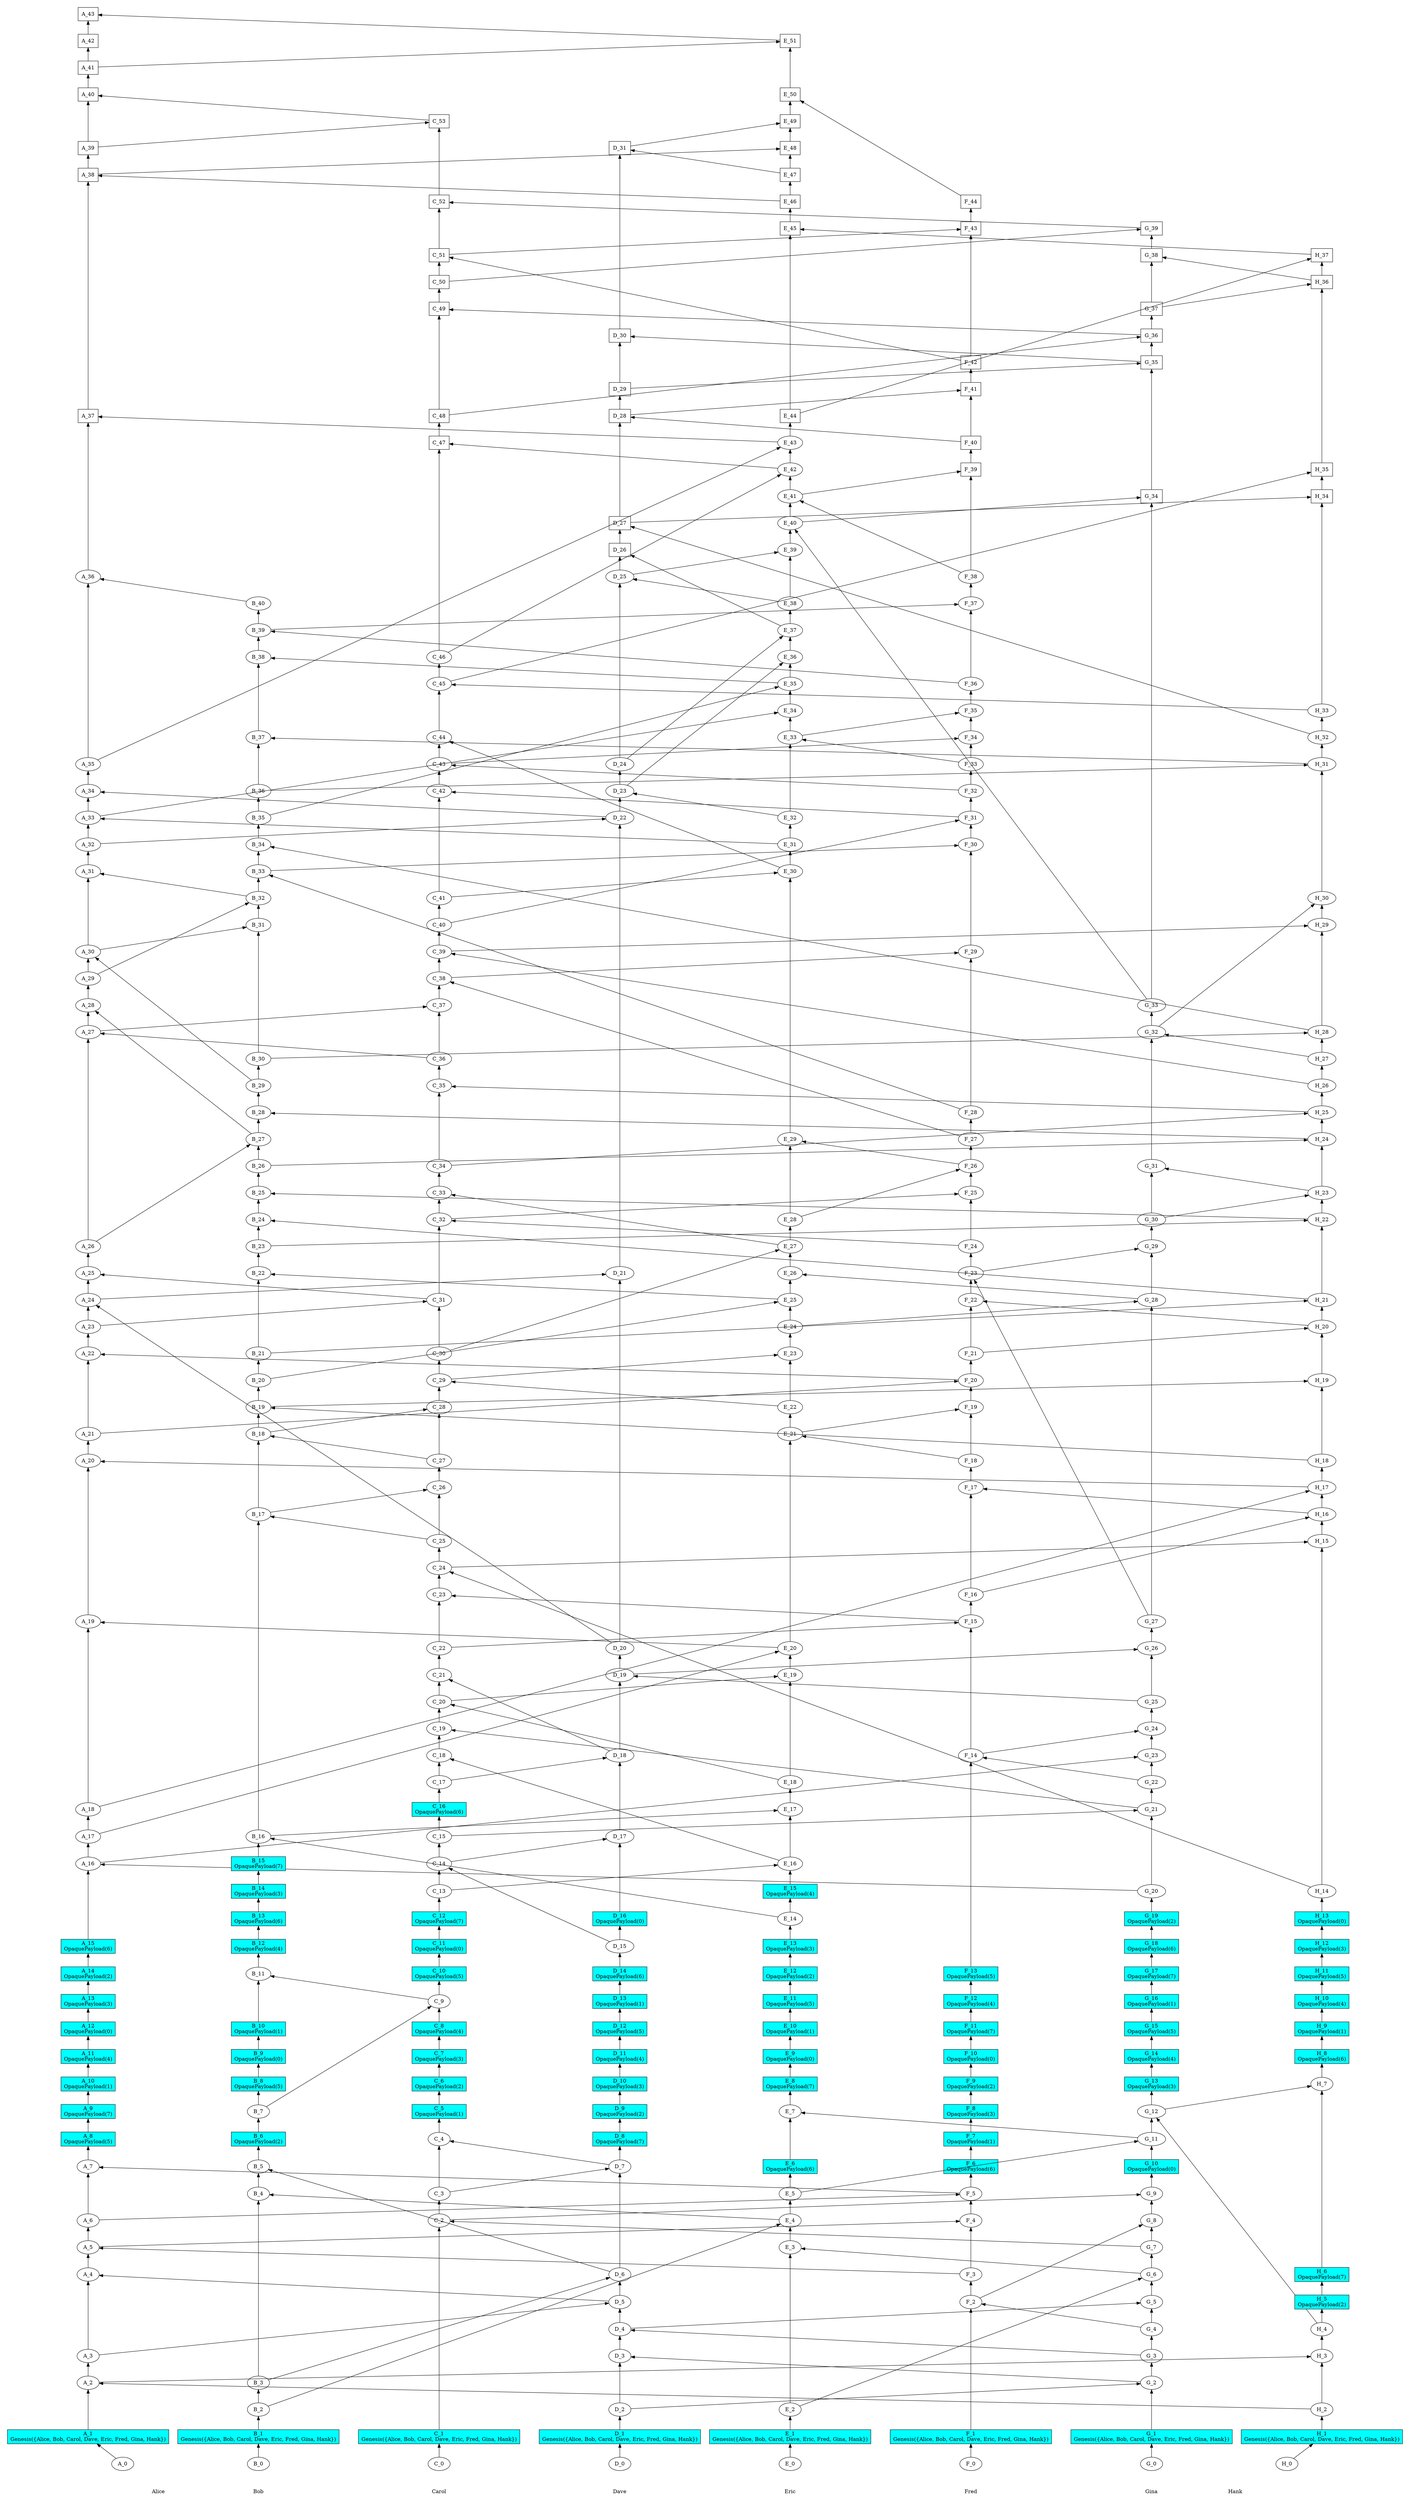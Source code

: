 /// our_id: Alice
/// peer_list: {
///   Alice: PeerState(VOTE|SEND|RECV)
///   Bob: PeerState(VOTE|SEND|RECV)
///   Carol: PeerState(VOTE|SEND|RECV)
///   Dave: PeerState(VOTE|SEND|RECV)
///   Eric: PeerState(VOTE|SEND|RECV)
///   Fred: PeerState(VOTE|SEND|RECV)
///   Gina: PeerState(VOTE|SEND|RECV)
///   Hank: PeerState(VOTE|SEND|RECV)
/// }
/// consensus_mode: Supermajority
digraph GossipGraph {
  splines=false
  rankdir=BT

  style=invis
  subgraph cluster_Alice {
    label="Alice"
    "Alice" [style=invis]
    "Alice" -> "A_0" [style=invis]
    "A_0" -> "A_1" [minlen=1]
    "A_1" -> "A_2" [minlen=2]
    "A_2" -> "A_3" [minlen=1]
    "A_3" -> "A_4" [minlen=3]
    "A_4" -> "A_5" [minlen=1]
    "A_5" -> "A_6" [minlen=1]
    "A_6" -> "A_7" [minlen=2]
    "A_7" -> "A_8" [minlen=1]
    "A_8" -> "A_9" [minlen=1]
    "A_9" -> "A_10" [minlen=1]
    "A_10" -> "A_11" [minlen=1]
    "A_11" -> "A_12" [minlen=1]
    "A_12" -> "A_13" [minlen=1]
    "A_13" -> "A_14" [minlen=1]
    "A_14" -> "A_15" [minlen=1]
    "A_15" -> "A_16" [minlen=3]
    "A_16" -> "A_17" [minlen=1]
    "A_17" -> "A_18" [minlen=1]
    "A_18" -> "A_19" [minlen=7]
    "A_19" -> "A_20" [minlen=6]
    "A_20" -> "A_21" [minlen=1]
    "A_21" -> "A_22" [minlen=3]
    "A_22" -> "A_23" [minlen=1]
    "A_23" -> "A_24" [minlen=1]
    "A_24" -> "A_25" [minlen=1]
    "A_25" -> "A_26" [minlen=1]
    "A_26" -> "A_27" [minlen=8]
    "A_27" -> "A_28" [minlen=1]
    "A_28" -> "A_29" [minlen=1]
    "A_29" -> "A_30" [minlen=1]
    "A_30" -> "A_31" [minlen=3]
    "A_31" -> "A_32" [minlen=1]
    "A_32" -> "A_33" [minlen=1]
    "A_33" -> "A_34" [minlen=1]
    "A_34" -> "A_35" [minlen=1]
    "A_35" -> "A_36" [minlen=7]
    "A_36" -> "A_37" [minlen=6]
    "A_37" -> "A_38" [minlen=9]
    "A_38" -> "A_39" [minlen=1]
    "A_39" -> "A_40" [minlen=2]
    "A_40" -> "A_41" [minlen=1]
    "A_41" -> "A_42" [minlen=1]
    "A_42" -> "A_43" [minlen=1]
  }
  "H_2" -> "A_2" [constraint=false]
  "D_5" -> "A_4" [constraint=false]
  "F_3" -> "A_5" [constraint=false]
  "F_5" -> "A_7" [constraint=false]
  "G_20" -> "A_16" [constraint=false]
  "E_20" -> "A_19" [constraint=false]
  "H_17" -> "A_20" [constraint=false]
  "F_20" -> "A_22" [constraint=false]
  "D_20" -> "A_24" [constraint=false]
  "C_31" -> "A_25" [constraint=false]
  "C_36" -> "A_27" [constraint=false]
  "B_27" -> "A_28" [constraint=false]
  "B_29" -> "A_30" [constraint=false]
  "B_32" -> "A_31" [constraint=false]
  "E_31" -> "A_33" [constraint=false]
  "D_22" -> "A_34" [constraint=false]
  "B_40" -> "A_36" [constraint=false]
  "E_43" -> "A_37" [constraint=false]
  "E_46" -> "A_38" [constraint=false]
  "C_53" -> "A_40" [constraint=false]
  "E_51" -> "A_43" [constraint=false]

  style=invis
  subgraph cluster_Bob {
    label="Bob"
    "Bob" [style=invis]
    "Bob" -> "B_0" [style=invis]
    "B_0" -> "B_1" [minlen=1]
    "B_1" -> "B_2" [minlen=1]
    "B_2" -> "B_3" [minlen=1]
    "B_3" -> "B_4" [minlen=7]
    "B_4" -> "B_5" [minlen=1]
    "B_5" -> "B_6" [minlen=1]
    "B_6" -> "B_7" [minlen=1]
    "B_7" -> "B_8" [minlen=1]
    "B_8" -> "B_9" [minlen=1]
    "B_9" -> "B_10" [minlen=1]
    "B_10" -> "B_11" [minlen=2]
    "B_11" -> "B_12" [minlen=1]
    "B_12" -> "B_13" [minlen=1]
    "B_13" -> "B_14" [minlen=1]
    "B_14" -> "B_15" [minlen=1]
    "B_15" -> "B_16" [minlen=1]
    "B_16" -> "B_17" [minlen=12]
    "B_17" -> "B_18" [minlen=3]
    "B_18" -> "B_19" [minlen=1]
    "B_19" -> "B_20" [minlen=1]
    "B_20" -> "B_21" [minlen=1]
    "B_21" -> "B_22" [minlen=3]
    "B_22" -> "B_23" [minlen=1]
    "B_23" -> "B_24" [minlen=1]
    "B_24" -> "B_25" [minlen=1]
    "B_25" -> "B_26" [minlen=1]
    "B_26" -> "B_27" [minlen=1]
    "B_27" -> "B_28" [minlen=1]
    "B_28" -> "B_29" [minlen=1]
    "B_29" -> "B_30" [minlen=1]
    "B_30" -> "B_31" [minlen=5]
    "B_31" -> "B_32" [minlen=1]
    "B_32" -> "B_33" [minlen=1]
    "B_33" -> "B_34" [minlen=1]
    "B_34" -> "B_35" [minlen=1]
    "B_35" -> "B_36" [minlen=1]
    "B_36" -> "B_37" [minlen=2]
    "B_37" -> "B_38" [minlen=3]
    "B_38" -> "B_39" [minlen=1]
    "B_39" -> "B_40" [minlen=1]
  }
  "E_4" -> "B_4" [constraint=false]
  "D_6" -> "B_5" [constraint=false]
  "C_9" -> "B_11" [constraint=false]
  "E_14" -> "B_16" [constraint=false]
  "C_25" -> "B_17" [constraint=false]
  "C_27" -> "B_18" [constraint=false]
  "H_18" -> "B_19" [constraint=false]
  "E_25" -> "B_22" [constraint=false]
  "H_21" -> "B_24" [constraint=false]
  "H_22" -> "B_25" [constraint=false]
  "A_26" -> "B_27" [constraint=false]
  "H_24" -> "B_28" [constraint=false]
  "A_30" -> "B_31" [constraint=false]
  "A_29" -> "B_32" [constraint=false]
  "F_28" -> "B_33" [constraint=false]
  "H_28" -> "B_34" [constraint=false]
  "H_31" -> "B_37" [constraint=false]
  "E_35" -> "B_38" [constraint=false]
  "F_36" -> "B_39" [constraint=false]

  style=invis
  subgraph cluster_Carol {
    label="Carol"
    "Carol" [style=invis]
    "Carol" -> "C_0" [style=invis]
    "C_0" -> "C_1" [minlen=1]
    "C_1" -> "C_2" [minlen=8]
    "C_2" -> "C_3" [minlen=1]
    "C_3" -> "C_4" [minlen=2]
    "C_4" -> "C_5" [minlen=1]
    "C_5" -> "C_6" [minlen=1]
    "C_6" -> "C_7" [minlen=1]
    "C_7" -> "C_8" [minlen=1]
    "C_8" -> "C_9" [minlen=1]
    "C_9" -> "C_10" [minlen=1]
    "C_10" -> "C_11" [minlen=1]
    "C_11" -> "C_12" [minlen=1]
    "C_12" -> "C_13" [minlen=1]
    "C_13" -> "C_14" [minlen=1]
    "C_14" -> "C_15" [minlen=1]
    "C_15" -> "C_16" [minlen=1]
    "C_16" -> "C_17" [minlen=1]
    "C_17" -> "C_18" [minlen=1]
    "C_18" -> "C_19" [minlen=1]
    "C_19" -> "C_20" [minlen=1]
    "C_20" -> "C_21" [minlen=1]
    "C_21" -> "C_22" [minlen=1]
    "C_22" -> "C_23" [minlen=2]
    "C_23" -> "C_24" [minlen=1]
    "C_24" -> "C_25" [minlen=1]
    "C_25" -> "C_26" [minlen=2]
    "C_26" -> "C_27" [minlen=1]
    "C_27" -> "C_28" [minlen=2]
    "C_28" -> "C_29" [minlen=1]
    "C_29" -> "C_30" [minlen=1]
    "C_30" -> "C_31" [minlen=2]
    "C_31" -> "C_32" [minlen=3]
    "C_32" -> "C_33" [minlen=1]
    "C_33" -> "C_34" [minlen=1]
    "C_34" -> "C_35" [minlen=3]
    "C_35" -> "C_36" [minlen=1]
    "C_36" -> "C_37" [minlen=2]
    "C_37" -> "C_38" [minlen=1]
    "C_38" -> "C_39" [minlen=1]
    "C_39" -> "C_40" [minlen=1]
    "C_40" -> "C_41" [minlen=1]
    "C_41" -> "C_42" [minlen=4]
    "C_42" -> "C_43" [minlen=1]
    "C_43" -> "C_44" [minlen=1]
    "C_44" -> "C_45" [minlen=2]
    "C_45" -> "C_46" [minlen=1]
    "C_46" -> "C_47" [minlen=8]
    "C_47" -> "C_48" [minlen=1]
    "C_48" -> "C_49" [minlen=4]
    "C_49" -> "C_50" [minlen=1]
    "C_50" -> "C_51" [minlen=1]
    "C_51" -> "C_52" [minlen=2]
    "C_52" -> "C_53" [minlen=3]
  }
  "G_7" -> "C_2" [constraint=false]
  "D_7" -> "C_4" [constraint=false]
  "B_7" -> "C_9" [constraint=false]
  "D_15" -> "C_14" [constraint=false]
  "E_16" -> "C_18" [constraint=false]
  "G_21" -> "C_19" [constraint=false]
  "E_18" -> "C_20" [constraint=false]
  "D_18" -> "C_21" [constraint=false]
  "F_15" -> "C_23" [constraint=false]
  "H_14" -> "C_24" [constraint=false]
  "B_17" -> "C_26" [constraint=false]
  "B_18" -> "C_28" [constraint=false]
  "E_22" -> "C_29" [constraint=false]
  "A_23" -> "C_31" [constraint=false]
  "F_24" -> "C_32" [constraint=false]
  "E_27" -> "C_33" [constraint=false]
  "H_25" -> "C_35" [constraint=false]
  "A_27" -> "C_37" [constraint=false]
  "F_27" -> "C_38" [constraint=false]
  "H_26" -> "C_39" [constraint=false]
  "F_31" -> "C_42" [constraint=false]
  "F_32" -> "C_43" [constraint=false]
  "E_30" -> "C_44" [constraint=false]
  "H_33" -> "C_45" [constraint=false]
  "E_42" -> "C_47" [constraint=false]
  "G_36" -> "C_49" [constraint=false]
  "F_42" -> "C_51" [constraint=false]
  "G_39" -> "C_52" [constraint=false]
  "A_39" -> "C_53" [constraint=false]

  style=invis
  subgraph cluster_Dave {
    label="Dave"
    "Dave" [style=invis]
    "Dave" -> "D_0" [style=invis]
    "D_0" -> "D_1" [minlen=1]
    "D_1" -> "D_2" [minlen=1]
    "D_2" -> "D_3" [minlen=2]
    "D_3" -> "D_4" [minlen=1]
    "D_4" -> "D_5" [minlen=1]
    "D_5" -> "D_6" [minlen=1]
    "D_6" -> "D_7" [minlen=4]
    "D_7" -> "D_8" [minlen=1]
    "D_8" -> "D_9" [minlen=1]
    "D_9" -> "D_10" [minlen=1]
    "D_10" -> "D_11" [minlen=1]
    "D_11" -> "D_12" [minlen=1]
    "D_12" -> "D_13" [minlen=1]
    "D_13" -> "D_14" [minlen=1]
    "D_14" -> "D_15" [minlen=1]
    "D_15" -> "D_16" [minlen=1]
    "D_16" -> "D_17" [minlen=3]
    "D_17" -> "D_18" [minlen=3]
    "D_18" -> "D_19" [minlen=3]
    "D_19" -> "D_20" [minlen=1]
    "D_20" -> "D_21" [minlen=14]
    "D_21" -> "D_22" [minlen=17]
    "D_22" -> "D_23" [minlen=1]
    "D_23" -> "D_24" [minlen=1]
    "D_24" -> "D_25" [minlen=7]
    "D_25" -> "D_26" [minlen=1]
    "D_26" -> "D_27" [minlen=1]
    "D_27" -> "D_28" [minlen=4]
    "D_28" -> "D_29" [minlen=1]
    "D_29" -> "D_30" [minlen=2]
    "D_30" -> "D_31" [minlen=7]
  }
  "G_2" -> "D_3" [constraint=false]
  "G_3" -> "D_4" [constraint=false]
  "A_3" -> "D_5" [constraint=false]
  "B_3" -> "D_6" [constraint=false]
  "C_3" -> "D_7" [constraint=false]
  "C_14" -> "D_17" [constraint=false]
  "C_17" -> "D_18" [constraint=false]
  "G_25" -> "D_19" [constraint=false]
  "A_24" -> "D_21" [constraint=false]
  "A_32" -> "D_22" [constraint=false]
  "E_32" -> "D_23" [constraint=false]
  "E_38" -> "D_25" [constraint=false]
  "E_37" -> "D_26" [constraint=false]
  "H_32" -> "D_27" [constraint=false]
  "F_40" -> "D_28" [constraint=false]
  "G_35" -> "D_30" [constraint=false]
  "E_47" -> "D_31" [constraint=false]

  style=invis
  subgraph cluster_Eric {
    label="Eric"
    "Eric" [style=invis]
    "Eric" -> "E_0" [style=invis]
    "E_0" -> "E_1" [minlen=1]
    "E_1" -> "E_2" [minlen=1]
    "E_2" -> "E_3" [minlen=6]
    "E_3" -> "E_4" [minlen=1]
    "E_4" -> "E_5" [minlen=1]
    "E_5" -> "E_6" [minlen=1]
    "E_6" -> "E_7" [minlen=2]
    "E_7" -> "E_8" [minlen=1]
    "E_8" -> "E_9" [minlen=1]
    "E_9" -> "E_10" [minlen=1]
    "E_10" -> "E_11" [minlen=1]
    "E_11" -> "E_12" [minlen=1]
    "E_12" -> "E_13" [minlen=1]
    "E_13" -> "E_14" [minlen=1]
    "E_14" -> "E_15" [minlen=1]
    "E_15" -> "E_16" [minlen=1]
    "E_16" -> "E_17" [minlen=2]
    "E_17" -> "E_18" [minlen=1]
    "E_18" -> "E_19" [minlen=4]
    "E_19" -> "E_20" [minlen=1]
    "E_20" -> "E_21" [minlen=8]
    "E_21" -> "E_22" [minlen=1]
    "E_22" -> "E_23" [minlen=2]
    "E_23" -> "E_24" [minlen=1]
    "E_24" -> "E_25" [minlen=1]
    "E_25" -> "E_26" [minlen=1]
    "E_26" -> "E_27" [minlen=1]
    "E_27" -> "E_28" [minlen=1]
    "E_28" -> "E_29" [minlen=3]
    "E_29" -> "E_30" [minlen=10]
    "E_30" -> "E_31" [minlen=1]
    "E_31" -> "E_32" [minlen=1]
    "E_32" -> "E_33" [minlen=3]
    "E_33" -> "E_34" [minlen=1]
    "E_34" -> "E_35" [minlen=1]
    "E_35" -> "E_36" [minlen=1]
    "E_36" -> "E_37" [minlen=1]
    "E_37" -> "E_38" [minlen=1]
    "E_38" -> "E_39" [minlen=2]
    "E_39" -> "E_40" [minlen=1]
    "E_40" -> "E_41" [minlen=1]
    "E_41" -> "E_42" [minlen=1]
    "E_42" -> "E_43" [minlen=1]
    "E_43" -> "E_44" [minlen=1]
    "E_44" -> "E_45" [minlen=7]
    "E_45" -> "E_46" [minlen=1]
    "E_46" -> "E_47" [minlen=1]
    "E_47" -> "E_48" [minlen=1]
    "E_48" -> "E_49" [minlen=1]
    "E_49" -> "E_50" [minlen=1]
    "E_50" -> "E_51" [minlen=2]
  }
  "G_6" -> "E_3" [constraint=false]
  "B_2" -> "E_4" [constraint=false]
  "G_11" -> "E_7" [constraint=false]
  "C_13" -> "E_16" [constraint=false]
  "B_16" -> "E_17" [constraint=false]
  "C_20" -> "E_19" [constraint=false]
  "A_17" -> "E_20" [constraint=false]
  "F_18" -> "E_21" [constraint=false]
  "C_29" -> "E_23" [constraint=false]
  "B_20" -> "E_25" [constraint=false]
  "G_28" -> "E_26" [constraint=false]
  "C_30" -> "E_27" [constraint=false]
  "F_26" -> "E_29" [constraint=false]
  "C_41" -> "E_30" [constraint=false]
  "F_33" -> "E_33" [constraint=false]
  "A_33" -> "E_34" [constraint=false]
  "B_35" -> "E_35" [constraint=false]
  "D_23" -> "E_36" [constraint=false]
  "D_24" -> "E_37" [constraint=false]
  "D_25" -> "E_39" [constraint=false]
  "G_33" -> "E_40" [constraint=false]
  "F_38" -> "E_41" [constraint=false]
  "C_46" -> "E_42" [constraint=false]
  "A_35" -> "E_43" [constraint=false]
  "H_37" -> "E_45" [constraint=false]
  "A_38" -> "E_48" [constraint=false]
  "D_31" -> "E_49" [constraint=false]
  "F_44" -> "E_50" [constraint=false]
  "A_41" -> "E_51" [constraint=false]

  style=invis
  subgraph cluster_Fred {
    label="Fred"
    "Fred" [style=invis]
    "Fred" -> "F_0" [style=invis]
    "F_0" -> "F_1" [minlen=1]
    "F_1" -> "F_2" [minlen=5]
    "F_2" -> "F_3" [minlen=1]
    "F_3" -> "F_4" [minlen=2]
    "F_4" -> "F_5" [minlen=1]
    "F_5" -> "F_6" [minlen=1]
    "F_6" -> "F_7" [minlen=1]
    "F_7" -> "F_8" [minlen=1]
    "F_8" -> "F_9" [minlen=1]
    "F_9" -> "F_10" [minlen=1]
    "F_10" -> "F_11" [minlen=1]
    "F_11" -> "F_12" [minlen=1]
    "F_12" -> "F_13" [minlen=1]
    "F_13" -> "F_14" [minlen=8]
    "F_14" -> "F_15" [minlen=5]
    "F_15" -> "F_16" [minlen=1]
    "F_16" -> "F_17" [minlen=4]
    "F_17" -> "F_18" [minlen=1]
    "F_18" -> "F_19" [minlen=2]
    "F_19" -> "F_20" [minlen=1]
    "F_20" -> "F_21" [minlen=1]
    "F_21" -> "F_22" [minlen=2]
    "F_22" -> "F_23" [minlen=1]
    "F_23" -> "F_24" [minlen=1]
    "F_24" -> "F_25" [minlen=2]
    "F_25" -> "F_26" [minlen=1]
    "F_26" -> "F_27" [minlen=1]
    "F_27" -> "F_28" [minlen=1]
    "F_28" -> "F_29" [minlen=6]
    "F_29" -> "F_30" [minlen=4]
    "F_30" -> "F_31" [minlen=1]
    "F_31" -> "F_32" [minlen=1]
    "F_32" -> "F_33" [minlen=1]
    "F_33" -> "F_34" [minlen=1]
    "F_34" -> "F_35" [minlen=1]
    "F_35" -> "F_36" [minlen=1]
    "F_36" -> "F_37" [minlen=3]
    "F_37" -> "F_38" [minlen=1]
    "F_38" -> "F_39" [minlen=4]
    "F_39" -> "F_40" [minlen=1]
    "F_40" -> "F_41" [minlen=2]
    "F_41" -> "F_42" [minlen=1]
    "F_42" -> "F_43" [minlen=5]
    "F_43" -> "F_44" [minlen=1]
  }
  "G_4" -> "F_2" [constraint=false]
  "A_5" -> "F_4" [constraint=false]
  "A_6" -> "F_5" [constraint=false]
  "G_22" -> "F_14" [constraint=false]
  "C_22" -> "F_15" [constraint=false]
  "H_16" -> "F_17" [constraint=false]
  "E_21" -> "F_19" [constraint=false]
  "A_21" -> "F_20" [constraint=false]
  "H_20" -> "F_22" [constraint=false]
  "G_27" -> "F_23" [constraint=false]
  "C_32" -> "F_25" [constraint=false]
  "E_28" -> "F_26" [constraint=false]
  "C_38" -> "F_29" [constraint=false]
  "B_33" -> "F_30" [constraint=false]
  "C_40" -> "F_31" [constraint=false]
  "C_43" -> "F_34" [constraint=false]
  "E_33" -> "F_35" [constraint=false]
  "B_39" -> "F_37" [constraint=false]
  "E_41" -> "F_39" [constraint=false]
  "D_28" -> "F_41" [constraint=false]
  "C_51" -> "F_43" [constraint=false]

  style=invis
  subgraph cluster_Gina {
    label="Gina"
    "Gina" [style=invis]
    "Gina" -> "G_0" [style=invis]
    "G_0" -> "G_1" [minlen=1]
    "G_1" -> "G_2" [minlen=2]
    "G_2" -> "G_3" [minlen=1]
    "G_3" -> "G_4" [minlen=1]
    "G_4" -> "G_5" [minlen=1]
    "G_5" -> "G_6" [minlen=1]
    "G_6" -> "G_7" [minlen=1]
    "G_7" -> "G_8" [minlen=1]
    "G_8" -> "G_9" [minlen=1]
    "G_9" -> "G_10" [minlen=1]
    "G_10" -> "G_11" [minlen=1]
    "G_11" -> "G_12" [minlen=1]
    "G_12" -> "G_13" [minlen=1]
    "G_13" -> "G_14" [minlen=1]
    "G_14" -> "G_15" [minlen=1]
    "G_15" -> "G_16" [minlen=1]
    "G_16" -> "G_17" [minlen=1]
    "G_17" -> "G_18" [minlen=1]
    "G_18" -> "G_19" [minlen=1]
    "G_19" -> "G_20" [minlen=1]
    "G_20" -> "G_21" [minlen=3]
    "G_21" -> "G_22" [minlen=1]
    "G_22" -> "G_23" [minlen=1]
    "G_23" -> "G_24" [minlen=1]
    "G_24" -> "G_25" [minlen=1]
    "G_25" -> "G_26" [minlen=2]
    "G_26" -> "G_27" [minlen=1]
    "G_27" -> "G_28" [minlen=12]
    "G_28" -> "G_29" [minlen=2]
    "G_29" -> "G_30" [minlen=1]
    "G_30" -> "G_31" [minlen=2]
    "G_31" -> "G_32" [minlen=5]
    "G_32" -> "G_33" [minlen=1]
    "G_33" -> "G_34" [minlen=19]
    "G_34" -> "G_35" [minlen=5]
    "G_35" -> "G_36" [minlen=1]
    "G_36" -> "G_37" [minlen=1]
    "G_37" -> "G_38" [minlen=2]
    "G_38" -> "G_39" [minlen=1]
  }
  "D_2" -> "G_2" [constraint=false]
  "D_4" -> "G_5" [constraint=false]
  "E_2" -> "G_6" [constraint=false]
  "F_2" -> "G_8" [constraint=false]
  "C_2" -> "G_9" [constraint=false]
  "E_5" -> "G_11" [constraint=false]
  "H_4" -> "G_12" [constraint=false]
  "C_15" -> "G_21" [constraint=false]
  "A_16" -> "G_23" [constraint=false]
  "F_14" -> "G_24" [constraint=false]
  "D_19" -> "G_26" [constraint=false]
  "E_24" -> "G_28" [constraint=false]
  "F_23" -> "G_29" [constraint=false]
  "H_23" -> "G_31" [constraint=false]
  "H_27" -> "G_32" [constraint=false]
  "E_40" -> "G_34" [constraint=false]
  "D_29" -> "G_35" [constraint=false]
  "C_48" -> "G_36" [constraint=false]
  "H_36" -> "G_38" [constraint=false]
  "C_50" -> "G_39" [constraint=false]

  style=invis
  subgraph cluster_Hank {
    label="Hank"
    "Hank" [style=invis]
    "Hank" -> "H_0" [style=invis]
    "H_0" -> "H_1" [minlen=1]
    "H_1" -> "H_2" [minlen=1]
    "H_2" -> "H_3" [minlen=2]
    "H_3" -> "H_4" [minlen=1]
    "H_4" -> "H_5" [minlen=1]
    "H_5" -> "H_6" [minlen=1]
    "H_6" -> "H_7" [minlen=7]
    "H_7" -> "H_8" [minlen=1]
    "H_8" -> "H_9" [minlen=1]
    "H_9" -> "H_10" [minlen=1]
    "H_10" -> "H_11" [minlen=1]
    "H_11" -> "H_12" [minlen=1]
    "H_12" -> "H_13" [minlen=1]
    "H_13" -> "H_14" [minlen=1]
    "H_14" -> "H_15" [minlen=13]
    "H_15" -> "H_16" [minlen=1]
    "H_16" -> "H_17" [minlen=1]
    "H_17" -> "H_18" [minlen=1]
    "H_18" -> "H_19" [minlen=3]
    "H_19" -> "H_20" [minlen=2]
    "H_20" -> "H_21" [minlen=1]
    "H_21" -> "H_22" [minlen=3]
    "H_22" -> "H_23" [minlen=1]
    "H_23" -> "H_24" [minlen=2]
    "H_24" -> "H_25" [minlen=1]
    "H_25" -> "H_26" [minlen=1]
    "H_26" -> "H_27" [minlen=1]
    "H_27" -> "H_28" [minlen=1]
    "H_28" -> "H_29" [minlen=4]
    "H_29" -> "H_30" [minlen=1]
    "H_30" -> "H_31" [minlen=5]
    "H_31" -> "H_32" [minlen=1]
    "H_32" -> "H_33" [minlen=1]
    "H_33" -> "H_34" [minlen=8]
    "H_34" -> "H_35" [minlen=1]
    "H_35" -> "H_36" [minlen=7]
    "H_36" -> "H_37" [minlen=1]
  }
  "A_2" -> "H_3" [constraint=false]
  "G_12" -> "H_7" [constraint=false]
  "C_24" -> "H_15" [constraint=false]
  "F_16" -> "H_16" [constraint=false]
  "A_18" -> "H_17" [constraint=false]
  "B_19" -> "H_19" [constraint=false]
  "F_21" -> "H_20" [constraint=false]
  "B_21" -> "H_21" [constraint=false]
  "B_23" -> "H_22" [constraint=false]
  "G_30" -> "H_23" [constraint=false]
  "B_26" -> "H_24" [constraint=false]
  "C_34" -> "H_25" [constraint=false]
  "B_30" -> "H_28" [constraint=false]
  "C_39" -> "H_29" [constraint=false]
  "G_32" -> "H_30" [constraint=false]
  "B_36" -> "H_31" [constraint=false]
  "D_27" -> "H_34" [constraint=false]
  "C_45" -> "H_35" [constraint=false]
  "G_37" -> "H_36" [constraint=false]
  "E_44" -> "H_37" [constraint=false]

  {
    rank=same
    "Alice" [style=filled, color=white]
    "Bob" [style=filled, color=white]
    "Carol" [style=filled, color=white]
    "Dave" [style=filled, color=white]
    "Eric" [style=filled, color=white]
    "Fred" [style=filled, color=white]
    "Gina" [style=filled, color=white]
    "Hank" [style=filled, color=white]
  }
  "Alice" -> "Bob" -> "Carol" -> "Dave" -> "Eric" -> "Fred" -> "Gina" -> "Hank" [style=invis]

/// ===== details of events =====
  "A_0" [fillcolor=white, label=<<table border="0" cellborder="0" cellpadding="0" cellspacing="0">
<tr><td colspan="6">A_0</td></tr>
</table>>]
/// cause: Initial
/// last_ancestors: {Alice: 0}

  "A_1" [style=filled, fillcolor=cyan, shape=rectangle, label=<<table border="0" cellborder="0" cellpadding="0" cellspacing="0">
<tr><td colspan="6">A_1</td></tr>
<tr><td colspan="6">Genesis({Alice, Bob, Carol, Dave, Eric, Fred, Gina, Hank})</td></tr>
</table>>]
/// cause: Observation(Genesis({Alice, Bob, Carol, Dave, Eric, Fred, Gina, Hank}))
/// last_ancestors: {Alice: 1}

  "A_2" [fillcolor=white, label=<<table border="0" cellborder="0" cellpadding="0" cellspacing="0">
<tr><td colspan="6">A_2</td></tr>
</table>>]
/// cause: Request
/// last_ancestors: {Alice: 2, Hank: 2}

  "A_3" [fillcolor=white, label=<<table border="0" cellborder="0" cellpadding="0" cellspacing="0">
<tr><td colspan="6">A_3</td></tr>
</table>>]
/// cause: Requesting(Dave)
/// last_ancestors: {Alice: 3, Hank: 2}

  "A_4" [fillcolor=white, label=<<table border="0" cellborder="0" cellpadding="0" cellspacing="0">
<tr><td colspan="6">A_4</td></tr>
</table>>]
/// cause: Response
/// last_ancestors: {Alice: 4, Dave: 5, Gina: 3, Hank: 2}

  "A_5" [fillcolor=white, label=<<table border="0" cellborder="0" cellpadding="0" cellspacing="0">
<tr><td colspan="6">A_5</td></tr>
</table>>]
/// cause: Request
/// last_ancestors: {Alice: 5, Dave: 5, Fred: 3, Gina: 4, Hank: 2}

  "A_6" [fillcolor=white, label=<<table border="0" cellborder="0" cellpadding="0" cellspacing="0">
<tr><td colspan="6">A_6</td></tr>
</table>>]
/// cause: Requesting(Fred)
/// last_ancestors: {Alice: 6, Dave: 5, Fred: 3, Gina: 4, Hank: 2}

  "A_7" [fillcolor=white, label=<<table border="0" cellborder="0" cellpadding="0" cellspacing="0">
<tr><td colspan="6">A_7</td></tr>
</table>>]
/// cause: Response
/// last_ancestors: {Alice: 7, Dave: 5, Fred: 5, Gina: 4, Hank: 2}

  "A_8" [style=filled, fillcolor=cyan, shape=rectangle, label=<<table border="0" cellborder="0" cellpadding="0" cellspacing="0">
<tr><td colspan="6">A_8</td></tr>
<tr><td colspan="6">OpaquePayload(5)</td></tr>
</table>>]
/// cause: Observation(OpaquePayload(5))
/// last_ancestors: {Alice: 8, Dave: 5, Fred: 5, Gina: 4, Hank: 2}

  "A_9" [style=filled, fillcolor=cyan, shape=rectangle, label=<<table border="0" cellborder="0" cellpadding="0" cellspacing="0">
<tr><td colspan="6">A_9</td></tr>
<tr><td colspan="6">OpaquePayload(7)</td></tr>
</table>>]
/// cause: Observation(OpaquePayload(7))
/// last_ancestors: {Alice: 9, Dave: 5, Fred: 5, Gina: 4, Hank: 2}

  "A_10" [style=filled, fillcolor=cyan, shape=rectangle, label=<<table border="0" cellborder="0" cellpadding="0" cellspacing="0">
<tr><td colspan="6">A_10</td></tr>
<tr><td colspan="6">OpaquePayload(1)</td></tr>
</table>>]
/// cause: Observation(OpaquePayload(1))
/// last_ancestors: {Alice: 10, Dave: 5, Fred: 5, Gina: 4, Hank: 2}

  "A_11" [style=filled, fillcolor=cyan, shape=rectangle, label=<<table border="0" cellborder="0" cellpadding="0" cellspacing="0">
<tr><td colspan="6">A_11</td></tr>
<tr><td colspan="6">OpaquePayload(4)</td></tr>
</table>>]
/// cause: Observation(OpaquePayload(4))
/// last_ancestors: {Alice: 11, Dave: 5, Fred: 5, Gina: 4, Hank: 2}

  "A_12" [style=filled, fillcolor=cyan, shape=rectangle, label=<<table border="0" cellborder="0" cellpadding="0" cellspacing="0">
<tr><td colspan="6">A_12</td></tr>
<tr><td colspan="6">OpaquePayload(0)</td></tr>
</table>>]
/// cause: Observation(OpaquePayload(0))
/// last_ancestors: {Alice: 12, Dave: 5, Fred: 5, Gina: 4, Hank: 2}

  "A_13" [style=filled, fillcolor=cyan, shape=rectangle, label=<<table border="0" cellborder="0" cellpadding="0" cellspacing="0">
<tr><td colspan="6">A_13</td></tr>
<tr><td colspan="6">OpaquePayload(3)</td></tr>
</table>>]
/// cause: Observation(OpaquePayload(3))
/// last_ancestors: {Alice: 13, Dave: 5, Fred: 5, Gina: 4, Hank: 2}

  "A_14" [style=filled, fillcolor=cyan, shape=rectangle, label=<<table border="0" cellborder="0" cellpadding="0" cellspacing="0">
<tr><td colspan="6">A_14</td></tr>
<tr><td colspan="6">OpaquePayload(2)</td></tr>
</table>>]
/// cause: Observation(OpaquePayload(2))
/// last_ancestors: {Alice: 14, Dave: 5, Fred: 5, Gina: 4, Hank: 2}

  "A_15" [style=filled, fillcolor=cyan, shape=rectangle, label=<<table border="0" cellborder="0" cellpadding="0" cellspacing="0">
<tr><td colspan="6">A_15</td></tr>
<tr><td colspan="6">OpaquePayload(6)</td></tr>
</table>>]
/// cause: Observation(OpaquePayload(6))
/// last_ancestors: {Alice: 15, Dave: 5, Fred: 5, Gina: 4, Hank: 2}

  "A_16" [fillcolor=white, label=<<table border="0" cellborder="0" cellpadding="0" cellspacing="0">
<tr><td colspan="6">A_16</td></tr>
</table>>]
/// cause: Request
/// last_ancestors: {Alice: 16, Bob: 2, Carol: 2, Dave: 5, Eric: 5, Fred: 5, Gina: 20, Hank: 4}

  "A_17" [fillcolor=white, label=<<table border="0" cellborder="0" cellpadding="0" cellspacing="0">
<tr><td colspan="6">A_17</td></tr>
</table>>]
/// cause: Requesting(Eric)
/// last_ancestors: {Alice: 17, Bob: 2, Carol: 2, Dave: 5, Eric: 5, Fred: 5, Gina: 20, Hank: 4}

  "A_18" [fillcolor=white, label=<<table border="0" cellborder="0" cellpadding="0" cellspacing="0">
<tr><td colspan="6">A_18</td></tr>
</table>>]
/// cause: Requesting(Hank)
/// last_ancestors: {Alice: 18, Bob: 2, Carol: 2, Dave: 5, Eric: 5, Fred: 5, Gina: 20, Hank: 4}

  "A_19" [fillcolor=white, label=<<table border="0" cellborder="0" cellpadding="0" cellspacing="0">
<tr><td colspan="6">A_19</td></tr>
</table>>]
/// cause: Response
/// last_ancestors: {Alice: 19, Bob: 16, Carol: 20, Dave: 15, Eric: 20, Fred: 5, Gina: 21, Hank: 4}

  "A_20" [fillcolor=white, label=<<table border="0" cellborder="0" cellpadding="0" cellspacing="0">
<tr><td colspan="6">A_20</td></tr>
</table>>]
/// cause: Response
/// last_ancestors: {Alice: 20, Bob: 16, Carol: 24, Dave: 18, Eric: 20, Fred: 16, Gina: 22, Hank: 17}

  "A_21" [fillcolor=white, label=<<table border="0" cellborder="0" cellpadding="0" cellspacing="0">
<tr><td colspan="6">A_21</td></tr>
</table>>]
/// cause: Requesting(Fred)
/// last_ancestors: {Alice: 21, Bob: 16, Carol: 24, Dave: 18, Eric: 20, Fred: 16, Gina: 22, Hank: 17}

  "A_22" [fillcolor=white, label=<<table border="0" cellborder="0" cellpadding="0" cellspacing="0">
<tr><td colspan="6">A_22</td></tr>
</table>>]
/// cause: Response
/// last_ancestors: {Alice: 22, Bob: 16, Carol: 24, Dave: 18, Eric: 21, Fred: 20, Gina: 22, Hank: 17}

  "A_23" [fillcolor=white, label=<<table border="0" cellborder="0" cellpadding="0" cellspacing="0">
<tr><td colspan="6">A_23</td></tr>
</table>>]
/// cause: Requesting(Carol)
/// last_ancestors: {Alice: 23, Bob: 16, Carol: 24, Dave: 18, Eric: 21, Fred: 20, Gina: 22, Hank: 17}

  "A_24" [fillcolor=white, label=<<table border="0" cellborder="0" cellpadding="0" cellspacing="0">
<tr><td colspan="6">A_24</td></tr>
</table>>]
/// cause: Request
/// last_ancestors: {Alice: 24, Bob: 16, Carol: 24, Dave: 20, Eric: 21, Fred: 20, Gina: 25, Hank: 17}

  "A_25" [fillcolor=white, label=<<table border="0" cellborder="0" cellpadding="0" cellspacing="0">
<tr><td colspan="6">A_25</td></tr>
</table>>]
/// cause: Response
/// last_ancestors: {Alice: 25, Bob: 18, Carol: 31, Dave: 20, Eric: 22, Fred: 20, Gina: 25, Hank: 17}

  "A_26" [fillcolor=white, label=<<table border="0" cellborder="0" cellpadding="0" cellspacing="0">
<tr><td colspan="6">A_26</td></tr>
</table>>]
/// cause: Requesting(Bob)
/// last_ancestors: {Alice: 26, Bob: 18, Carol: 31, Dave: 20, Eric: 22, Fred: 20, Gina: 25, Hank: 17}

  "A_27" [fillcolor=white, label=<<table border="0" cellborder="0" cellpadding="0" cellspacing="0">
<tr><td colspan="6">A_27</td></tr>
</table>>]
/// cause: Request
/// last_ancestors: {Alice: 27, Bob: 26, Carol: 36, Dave: 20, Eric: 27, Fred: 24, Gina: 30, Hank: 25}

  "A_28" [fillcolor=white, label=<<table border="0" cellborder="0" cellpadding="0" cellspacing="0">
<tr><td colspan="6">A_28</td></tr>
</table>>]
/// cause: Response
/// last_ancestors: {Alice: 28, Bob: 27, Carol: 36, Dave: 20, Eric: 27, Fred: 24, Gina: 30, Hank: 25}

  "A_29" [fillcolor=white, label=<<table border="0" cellborder="0" cellpadding="0" cellspacing="0">
<tr><td colspan="6">A_29</td></tr>
</table>>]
/// cause: Requesting(Bob)
/// last_ancestors: {Alice: 29, Bob: 27, Carol: 36, Dave: 20, Eric: 27, Fred: 24, Gina: 30, Hank: 25}

  "A_30" [fillcolor=white, label=<<table border="0" cellborder="0" cellpadding="0" cellspacing="0">
<tr><td colspan="6">A_30</td></tr>
</table>>]
/// cause: Request
/// last_ancestors: {Alice: 30, Bob: 29, Carol: 36, Dave: 20, Eric: 27, Fred: 24, Gina: 30, Hank: 25}

  "A_31" [fillcolor=white, label=<<table border="0" cellborder="0" cellpadding="0" cellspacing="0">
<tr><td colspan="6">A_31</td></tr>
</table>>]
/// cause: Response
/// last_ancestors: {Alice: 31, Bob: 32, Carol: 36, Dave: 20, Eric: 27, Fred: 24, Gina: 30, Hank: 25}

  "A_32" [fillcolor=white, label=<<table border="0" cellborder="0" cellpadding="0" cellspacing="0">
<tr><td colspan="6">A_32</td></tr>
</table>>]
/// cause: Requesting(Dave)
/// last_ancestors: {Alice: 32, Bob: 32, Carol: 36, Dave: 20, Eric: 27, Fred: 24, Gina: 30, Hank: 25}

  "A_33" [fillcolor=white, label=<<table border="0" cellborder="0" cellpadding="0" cellspacing="0">
<tr><td colspan="6">A_33</td></tr>
</table>>]
/// cause: Request
/// last_ancestors: {Alice: 33, Bob: 32, Carol: 41, Dave: 20, Eric: 31, Fred: 27, Gina: 30, Hank: 26}

  "A_34" [fillcolor=white, label=<<table border="0" cellborder="0" cellpadding="0" cellspacing="0">
<tr><td colspan="6">A_34</td></tr>
</table>>]
/// cause: Response
/// last_ancestors: {Alice: 34, Bob: 32, Carol: 41, Dave: 22, Eric: 31, Fred: 27, Gina: 30, Hank: 26}

  "A_35" [fillcolor=white, label=<<table border="0" cellborder="0" cellpadding="0" cellspacing="0">
<tr><td colspan="6">A_35</td></tr>
</table>>]
/// cause: Requesting(Eric)
/// last_ancestors: {Alice: 35, Bob: 32, Carol: 41, Dave: 22, Eric: 31, Fred: 27, Gina: 30, Hank: 26}

  "A_36" [fillcolor=white, label=<<table border="0" cellborder="0" cellpadding="0" cellspacing="0">
<tr><td colspan="6">A_36</td></tr>
</table>>]
/// cause: Request
/// last_ancestors: {Alice: 36, Bob: 40, Carol: 43, Dave: 22, Eric: 35, Fred: 36, Gina: 32, Hank: 31}

  "A_37" [fillcolor=white, shape=rectangle, label=<<table border="0" cellborder="0" cellpadding="0" cellspacing="0">
<tr><td colspan="6">A_37</td></tr>
</table>>]
/// cause: Response
/// last_ancestors: {Alice: 37, Bob: 40, Carol: 46, Dave: 25, Eric: 43, Fred: 38, Gina: 33, Hank: 33}

  "A_38" [fillcolor=white, shape=rectangle, label=<<table border="0" cellborder="0" cellpadding="0" cellspacing="0">
<tr><td colspan="6">A_38</td></tr>
</table>>]
/// cause: Request
/// last_ancestors: {Alice: 38, Bob: 40, Carol: 48, Dave: 29, Eric: 46, Fred: 40, Gina: 37, Hank: 37}

  "A_39" [fillcolor=white, shape=rectangle, label=<<table border="0" cellborder="0" cellpadding="0" cellspacing="0">
<tr><td colspan="6">A_39</td></tr>
</table>>]
/// cause: Requesting(Carol)
/// last_ancestors: {Alice: 39, Bob: 40, Carol: 48, Dave: 29, Eric: 46, Fred: 40, Gina: 37, Hank: 37}

  "A_40" [fillcolor=white, shape=rectangle, label=<<table border="0" cellborder="0" cellpadding="0" cellspacing="0">
<tr><td colspan="6">A_40</td></tr>
</table>>]
/// cause: Response
/// last_ancestors: {Alice: 40, Bob: 40, Carol: 53, Dave: 29, Eric: 46, Fred: 42, Gina: 39, Hank: 37}

  "A_41" [fillcolor=white, shape=rectangle, label=<<table border="0" cellborder="0" cellpadding="0" cellspacing="0">
<tr><td colspan="6">A_41</td></tr>
</table>>]
/// cause: Requesting(Eric)
/// last_ancestors: {Alice: 41, Bob: 40, Carol: 53, Dave: 29, Eric: 46, Fred: 42, Gina: 39, Hank: 37}

  "A_42" [fillcolor=white, shape=rectangle, label=<<table border="0" cellborder="0" cellpadding="0" cellspacing="0">
<tr><td colspan="6">A_42</td></tr>
</table>>]
/// cause: Requesting(Gina)
/// last_ancestors: {Alice: 42, Bob: 40, Carol: 53, Dave: 29, Eric: 46, Fred: 42, Gina: 39, Hank: 37}

  "A_43" [fillcolor=white, shape=rectangle, label=<<table border="0" cellborder="0" cellpadding="0" cellspacing="0">
<tr><td colspan="6">A_43</td></tr>
</table>>]
/// cause: Response
/// last_ancestors: {Alice: 43, Bob: 40, Carol: 53, Dave: 31, Eric: 51, Fred: 44, Gina: 39, Hank: 37}

  "B_0" [fillcolor=white, label=<<table border="0" cellborder="0" cellpadding="0" cellspacing="0">
<tr><td colspan="6">B_0</td></tr>
</table>>]
/// cause: Initial
/// last_ancestors: {Bob: 0}

  "B_1" [style=filled, fillcolor=cyan, shape=rectangle, label=<<table border="0" cellborder="0" cellpadding="0" cellspacing="0">
<tr><td colspan="6">B_1</td></tr>
<tr><td colspan="6">Genesis({Alice, Bob, Carol, Dave, Eric, Fred, Gina, Hank})</td></tr>
</table>>]
/// cause: Observation(Genesis({Alice, Bob, Carol, Dave, Eric, Fred, Gina, Hank}))
/// last_ancestors: {Bob: 1}

  "B_2" [fillcolor=white, label=<<table border="0" cellborder="0" cellpadding="0" cellspacing="0">
<tr><td colspan="6">B_2</td></tr>
</table>>]
/// cause: Requesting(Eric)
/// last_ancestors: {Bob: 2}

  "B_3" [fillcolor=white, label=<<table border="0" cellborder="0" cellpadding="0" cellspacing="0">
<tr><td colspan="6">B_3</td></tr>
</table>>]
/// cause: Requesting(Dave)
/// last_ancestors: {Bob: 3}

  "B_4" [fillcolor=white, label=<<table border="0" cellborder="0" cellpadding="0" cellspacing="0">
<tr><td colspan="6">B_4</td></tr>
</table>>]
/// cause: Response
/// last_ancestors: {Bob: 4, Dave: 4, Eric: 4, Gina: 6}

  "B_5" [fillcolor=white, label=<<table border="0" cellborder="0" cellpadding="0" cellspacing="0">
<tr><td colspan="6">B_5</td></tr>
</table>>]
/// cause: Response
/// last_ancestors: {Alice: 3, Bob: 5, Dave: 6, Eric: 4, Gina: 6, Hank: 2}

  "B_6" [style=filled, fillcolor=cyan, shape=rectangle, label=<<table border="0" cellborder="0" cellpadding="0" cellspacing="0">
<tr><td colspan="6">B_6</td></tr>
<tr><td colspan="6">OpaquePayload(2)</td></tr>
</table>>]
/// cause: Observation(OpaquePayload(2))
/// last_ancestors: {Alice: 3, Bob: 6, Dave: 6, Eric: 4, Gina: 6, Hank: 2}

  "B_7" [fillcolor=white, label=<<table border="0" cellborder="0" cellpadding="0" cellspacing="0">
<tr><td colspan="6">B_7</td></tr>
</table>>]
/// cause: Requesting(Carol)
/// last_ancestors: {Alice: 3, Bob: 7, Dave: 6, Eric: 4, Gina: 6, Hank: 2}

  "B_8" [style=filled, fillcolor=cyan, shape=rectangle, label=<<table border="0" cellborder="0" cellpadding="0" cellspacing="0">
<tr><td colspan="6">B_8</td></tr>
<tr><td colspan="6">OpaquePayload(5)</td></tr>
</table>>]
/// cause: Observation(OpaquePayload(5))
/// last_ancestors: {Alice: 3, Bob: 8, Dave: 6, Eric: 4, Gina: 6, Hank: 2}

  "B_9" [style=filled, fillcolor=cyan, shape=rectangle, label=<<table border="0" cellborder="0" cellpadding="0" cellspacing="0">
<tr><td colspan="6">B_9</td></tr>
<tr><td colspan="6">OpaquePayload(0)</td></tr>
</table>>]
/// cause: Observation(OpaquePayload(0))
/// last_ancestors: {Alice: 3, Bob: 9, Dave: 6, Eric: 4, Gina: 6, Hank: 2}

  "B_10" [style=filled, fillcolor=cyan, shape=rectangle, label=<<table border="0" cellborder="0" cellpadding="0" cellspacing="0">
<tr><td colspan="6">B_10</td></tr>
<tr><td colspan="6">OpaquePayload(1)</td></tr>
</table>>]
/// cause: Observation(OpaquePayload(1))
/// last_ancestors: {Alice: 3, Bob: 10, Dave: 6, Eric: 4, Gina: 6, Hank: 2}

  "B_11" [fillcolor=white, label=<<table border="0" cellborder="0" cellpadding="0" cellspacing="0">
<tr><td colspan="6">B_11</td></tr>
</table>>]
/// cause: Response
/// last_ancestors: {Alice: 3, Bob: 11, Carol: 9, Dave: 7, Eric: 4, Gina: 7, Hank: 2}

  "B_12" [style=filled, fillcolor=cyan, shape=rectangle, label=<<table border="0" cellborder="0" cellpadding="0" cellspacing="0">
<tr><td colspan="6">B_12</td></tr>
<tr><td colspan="6">OpaquePayload(4)</td></tr>
</table>>]
/// cause: Observation(OpaquePayload(4))
/// last_ancestors: {Alice: 3, Bob: 12, Carol: 9, Dave: 7, Eric: 4, Gina: 7, Hank: 2}

  "B_13" [style=filled, fillcolor=cyan, shape=rectangle, label=<<table border="0" cellborder="0" cellpadding="0" cellspacing="0">
<tr><td colspan="6">B_13</td></tr>
<tr><td colspan="6">OpaquePayload(6)</td></tr>
</table>>]
/// cause: Observation(OpaquePayload(6))
/// last_ancestors: {Alice: 3, Bob: 13, Carol: 9, Dave: 7, Eric: 4, Gina: 7, Hank: 2}

  "B_14" [style=filled, fillcolor=cyan, shape=rectangle, label=<<table border="0" cellborder="0" cellpadding="0" cellspacing="0">
<tr><td colspan="6">B_14</td></tr>
<tr><td colspan="6">OpaquePayload(3)</td></tr>
</table>>]
/// cause: Observation(OpaquePayload(3))
/// last_ancestors: {Alice: 3, Bob: 14, Carol: 9, Dave: 7, Eric: 4, Gina: 7, Hank: 2}

  "B_15" [style=filled, fillcolor=cyan, shape=rectangle, label=<<table border="0" cellborder="0" cellpadding="0" cellspacing="0">
<tr><td colspan="6">B_15</td></tr>
<tr><td colspan="6">OpaquePayload(7)</td></tr>
</table>>]
/// cause: Observation(OpaquePayload(7))
/// last_ancestors: {Alice: 3, Bob: 15, Carol: 9, Dave: 7, Eric: 4, Gina: 7, Hank: 2}

  "B_16" [fillcolor=white, label=<<table border="0" cellborder="0" cellpadding="0" cellspacing="0">
<tr><td colspan="6">B_16</td></tr>
</table>>]
/// cause: Request
/// last_ancestors: {Alice: 3, Bob: 16, Carol: 9, Dave: 7, Eric: 14, Fred: 2, Gina: 11, Hank: 2}

  "B_17" [fillcolor=white, label=<<table border="0" cellborder="0" cellpadding="0" cellspacing="0">
<tr><td colspan="6">B_17</td></tr>
</table>>]
/// cause: Request
/// last_ancestors: {Alice: 6, Bob: 17, Carol: 25, Dave: 18, Eric: 18, Fred: 15, Gina: 22, Hank: 14}

  "B_18" [fillcolor=white, label=<<table border="0" cellborder="0" cellpadding="0" cellspacing="0">
<tr><td colspan="6">B_18</td></tr>
</table>>]
/// cause: Request
/// last_ancestors: {Alice: 6, Bob: 18, Carol: 27, Dave: 18, Eric: 18, Fred: 15, Gina: 22, Hank: 14}

  "B_19" [fillcolor=white, label=<<table border="0" cellborder="0" cellpadding="0" cellspacing="0">
<tr><td colspan="6">B_19</td></tr>
</table>>]
/// cause: Request
/// last_ancestors: {Alice: 18, Bob: 19, Carol: 27, Dave: 18, Eric: 18, Fred: 16, Gina: 22, Hank: 18}

  "B_20" [fillcolor=white, label=<<table border="0" cellborder="0" cellpadding="0" cellspacing="0">
<tr><td colspan="6">B_20</td></tr>
</table>>]
/// cause: Requesting(Eric)
/// last_ancestors: {Alice: 18, Bob: 20, Carol: 27, Dave: 18, Eric: 18, Fred: 16, Gina: 22, Hank: 18}

  "B_21" [fillcolor=white, label=<<table border="0" cellborder="0" cellpadding="0" cellspacing="0">
<tr><td colspan="6">B_21</td></tr>
</table>>]
/// cause: Requesting(Hank)
/// last_ancestors: {Alice: 18, Bob: 21, Carol: 27, Dave: 18, Eric: 18, Fred: 16, Gina: 22, Hank: 18}

  "B_22" [fillcolor=white, label=<<table border="0" cellborder="0" cellpadding="0" cellspacing="0">
<tr><td colspan="6">B_22</td></tr>
</table>>]
/// cause: Response
/// last_ancestors: {Alice: 18, Bob: 22, Carol: 29, Dave: 18, Eric: 25, Fred: 18, Gina: 22, Hank: 18}

  "B_23" [fillcolor=white, label=<<table border="0" cellborder="0" cellpadding="0" cellspacing="0">
<tr><td colspan="6">B_23</td></tr>
</table>>]
/// cause: Requesting(Hank)
/// last_ancestors: {Alice: 18, Bob: 23, Carol: 29, Dave: 18, Eric: 25, Fred: 18, Gina: 22, Hank: 18}

  "B_24" [fillcolor=white, label=<<table border="0" cellborder="0" cellpadding="0" cellspacing="0">
<tr><td colspan="6">B_24</td></tr>
</table>>]
/// cause: Response
/// last_ancestors: {Alice: 21, Bob: 24, Carol: 29, Dave: 18, Eric: 25, Fred: 21, Gina: 22, Hank: 21}

  "B_25" [fillcolor=white, label=<<table border="0" cellborder="0" cellpadding="0" cellspacing="0">
<tr><td colspan="6">B_25</td></tr>
</table>>]
/// cause: Response
/// last_ancestors: {Alice: 21, Bob: 25, Carol: 29, Dave: 18, Eric: 25, Fred: 21, Gina: 22, Hank: 22}

  "B_26" [fillcolor=white, label=<<table border="0" cellborder="0" cellpadding="0" cellspacing="0">
<tr><td colspan="6">B_26</td></tr>
</table>>]
/// cause: Requesting(Hank)
/// last_ancestors: {Alice: 21, Bob: 26, Carol: 29, Dave: 18, Eric: 25, Fred: 21, Gina: 22, Hank: 22}

  "B_27" [fillcolor=white, label=<<table border="0" cellborder="0" cellpadding="0" cellspacing="0">
<tr><td colspan="6">B_27</td></tr>
</table>>]
/// cause: Request
/// last_ancestors: {Alice: 26, Bob: 27, Carol: 31, Dave: 20, Eric: 25, Fred: 21, Gina: 25, Hank: 22}

  "B_28" [fillcolor=white, label=<<table border="0" cellborder="0" cellpadding="0" cellspacing="0">
<tr><td colspan="6">B_28</td></tr>
</table>>]
/// cause: Response
/// last_ancestors: {Alice: 26, Bob: 28, Carol: 31, Dave: 20, Eric: 25, Fred: 23, Gina: 30, Hank: 24}

  "B_29" [fillcolor=white, label=<<table border="0" cellborder="0" cellpadding="0" cellspacing="0">
<tr><td colspan="6">B_29</td></tr>
</table>>]
/// cause: Requesting(Alice)
/// last_ancestors: {Alice: 26, Bob: 29, Carol: 31, Dave: 20, Eric: 25, Fred: 23, Gina: 30, Hank: 24}

  "B_30" [fillcolor=white, label=<<table border="0" cellborder="0" cellpadding="0" cellspacing="0">
<tr><td colspan="6">B_30</td></tr>
</table>>]
/// cause: Requesting(Hank)
/// last_ancestors: {Alice: 26, Bob: 30, Carol: 31, Dave: 20, Eric: 25, Fred: 23, Gina: 30, Hank: 24}

  "B_31" [fillcolor=white, label=<<table border="0" cellborder="0" cellpadding="0" cellspacing="0">
<tr><td colspan="6">B_31</td></tr>
</table>>]
/// cause: Response
/// last_ancestors: {Alice: 30, Bob: 31, Carol: 36, Dave: 20, Eric: 27, Fred: 24, Gina: 30, Hank: 25}

  "B_32" [fillcolor=white, label=<<table border="0" cellborder="0" cellpadding="0" cellspacing="0">
<tr><td colspan="6">B_32</td></tr>
</table>>]
/// cause: Request
/// last_ancestors: {Alice: 30, Bob: 32, Carol: 36, Dave: 20, Eric: 27, Fred: 24, Gina: 30, Hank: 25}

  "B_33" [fillcolor=white, label=<<table border="0" cellborder="0" cellpadding="0" cellspacing="0">
<tr><td colspan="6">B_33</td></tr>
</table>>]
/// cause: Request
/// last_ancestors: {Alice: 30, Bob: 33, Carol: 36, Dave: 20, Eric: 28, Fred: 28, Gina: 30, Hank: 25}

  "B_34" [fillcolor=white, label=<<table border="0" cellborder="0" cellpadding="0" cellspacing="0">
<tr><td colspan="6">B_34</td></tr>
</table>>]
/// cause: Response
/// last_ancestors: {Alice: 30, Bob: 34, Carol: 36, Dave: 20, Eric: 28, Fred: 28, Gina: 30, Hank: 28}

  "B_35" [fillcolor=white, label=<<table border="0" cellborder="0" cellpadding="0" cellspacing="0">
<tr><td colspan="6">B_35</td></tr>
</table>>]
/// cause: Requesting(Eric)
/// last_ancestors: {Alice: 30, Bob: 35, Carol: 36, Dave: 20, Eric: 28, Fred: 28, Gina: 30, Hank: 28}

  "B_36" [fillcolor=white, label=<<table border="0" cellborder="0" cellpadding="0" cellspacing="0">
<tr><td colspan="6">B_36</td></tr>
</table>>]
/// cause: Requesting(Hank)
/// last_ancestors: {Alice: 30, Bob: 36, Carol: 36, Dave: 20, Eric: 28, Fred: 28, Gina: 30, Hank: 28}

  "B_37" [fillcolor=white, label=<<table border="0" cellborder="0" cellpadding="0" cellspacing="0">
<tr><td colspan="6">B_37</td></tr>
</table>>]
/// cause: Response
/// last_ancestors: {Alice: 30, Bob: 37, Carol: 39, Dave: 20, Eric: 28, Fred: 28, Gina: 32, Hank: 31}

  "B_38" [fillcolor=white, label=<<table border="0" cellborder="0" cellpadding="0" cellspacing="0">
<tr><td colspan="6">B_38</td></tr>
</table>>]
/// cause: Response
/// last_ancestors: {Alice: 33, Bob: 38, Carol: 41, Dave: 20, Eric: 35, Fred: 33, Gina: 32, Hank: 31}

  "B_39" [fillcolor=white, label=<<table border="0" cellborder="0" cellpadding="0" cellspacing="0">
<tr><td colspan="6">B_39</td></tr>
</table>>]
/// cause: Request
/// last_ancestors: {Alice: 33, Bob: 39, Carol: 43, Dave: 20, Eric: 35, Fred: 36, Gina: 32, Hank: 31}

  "B_40" [fillcolor=white, label=<<table border="0" cellborder="0" cellpadding="0" cellspacing="0">
<tr><td colspan="6">B_40</td></tr>
</table>>]
/// cause: Requesting(Alice)
/// last_ancestors: {Alice: 33, Bob: 40, Carol: 43, Dave: 20, Eric: 35, Fred: 36, Gina: 32, Hank: 31}

  "C_0" [fillcolor=white, label=<<table border="0" cellborder="0" cellpadding="0" cellspacing="0">
<tr><td colspan="6">C_0</td></tr>
</table>>]
/// cause: Initial
/// last_ancestors: {Carol: 0}

  "C_1" [style=filled, fillcolor=cyan, shape=rectangle, label=<<table border="0" cellborder="0" cellpadding="0" cellspacing="0">
<tr><td colspan="6">C_1</td></tr>
<tr><td colspan="6">Genesis({Alice, Bob, Carol, Dave, Eric, Fred, Gina, Hank})</td></tr>
</table>>]
/// cause: Observation(Genesis({Alice, Bob, Carol, Dave, Eric, Fred, Gina, Hank}))
/// last_ancestors: {Carol: 1}

  "C_2" [fillcolor=white, label=<<table border="0" cellborder="0" cellpadding="0" cellspacing="0">
<tr><td colspan="6">C_2</td></tr>
</table>>]
/// cause: Request
/// last_ancestors: {Carol: 2, Dave: 4, Eric: 2, Gina: 7}

  "C_3" [fillcolor=white, label=<<table border="0" cellborder="0" cellpadding="0" cellspacing="0">
<tr><td colspan="6">C_3</td></tr>
</table>>]
/// cause: Requesting(Dave)
/// last_ancestors: {Carol: 3, Dave: 4, Eric: 2, Gina: 7}

  "C_4" [fillcolor=white, label=<<table border="0" cellborder="0" cellpadding="0" cellspacing="0">
<tr><td colspan="6">C_4</td></tr>
</table>>]
/// cause: Response
/// last_ancestors: {Alice: 3, Bob: 3, Carol: 4, Dave: 7, Eric: 2, Gina: 7, Hank: 2}

  "C_5" [style=filled, fillcolor=cyan, shape=rectangle, label=<<table border="0" cellborder="0" cellpadding="0" cellspacing="0">
<tr><td colspan="6">C_5</td></tr>
<tr><td colspan="6">OpaquePayload(1)</td></tr>
</table>>]
/// cause: Observation(OpaquePayload(1))
/// last_ancestors: {Alice: 3, Bob: 3, Carol: 5, Dave: 7, Eric: 2, Gina: 7, Hank: 2}

  "C_6" [style=filled, fillcolor=cyan, shape=rectangle, label=<<table border="0" cellborder="0" cellpadding="0" cellspacing="0">
<tr><td colspan="6">C_6</td></tr>
<tr><td colspan="6">OpaquePayload(2)</td></tr>
</table>>]
/// cause: Observation(OpaquePayload(2))
/// last_ancestors: {Alice: 3, Bob: 3, Carol: 6, Dave: 7, Eric: 2, Gina: 7, Hank: 2}

  "C_7" [style=filled, fillcolor=cyan, shape=rectangle, label=<<table border="0" cellborder="0" cellpadding="0" cellspacing="0">
<tr><td colspan="6">C_7</td></tr>
<tr><td colspan="6">OpaquePayload(3)</td></tr>
</table>>]
/// cause: Observation(OpaquePayload(3))
/// last_ancestors: {Alice: 3, Bob: 3, Carol: 7, Dave: 7, Eric: 2, Gina: 7, Hank: 2}

  "C_8" [style=filled, fillcolor=cyan, shape=rectangle, label=<<table border="0" cellborder="0" cellpadding="0" cellspacing="0">
<tr><td colspan="6">C_8</td></tr>
<tr><td colspan="6">OpaquePayload(4)</td></tr>
</table>>]
/// cause: Observation(OpaquePayload(4))
/// last_ancestors: {Alice: 3, Bob: 3, Carol: 8, Dave: 7, Eric: 2, Gina: 7, Hank: 2}

  "C_9" [fillcolor=white, label=<<table border="0" cellborder="0" cellpadding="0" cellspacing="0">
<tr><td colspan="6">C_9</td></tr>
</table>>]
/// cause: Request
/// last_ancestors: {Alice: 3, Bob: 7, Carol: 9, Dave: 7, Eric: 4, Gina: 7, Hank: 2}

  "C_10" [style=filled, fillcolor=cyan, shape=rectangle, label=<<table border="0" cellborder="0" cellpadding="0" cellspacing="0">
<tr><td colspan="6">C_10</td></tr>
<tr><td colspan="6">OpaquePayload(5)</td></tr>
</table>>]
/// cause: Observation(OpaquePayload(5))
/// last_ancestors: {Alice: 3, Bob: 7, Carol: 10, Dave: 7, Eric: 4, Gina: 7, Hank: 2}

  "C_11" [style=filled, fillcolor=cyan, shape=rectangle, label=<<table border="0" cellborder="0" cellpadding="0" cellspacing="0">
<tr><td colspan="6">C_11</td></tr>
<tr><td colspan="6">OpaquePayload(0)</td></tr>
</table>>]
/// cause: Observation(OpaquePayload(0))
/// last_ancestors: {Alice: 3, Bob: 7, Carol: 11, Dave: 7, Eric: 4, Gina: 7, Hank: 2}

  "C_12" [style=filled, fillcolor=cyan, shape=rectangle, label=<<table border="0" cellborder="0" cellpadding="0" cellspacing="0">
<tr><td colspan="6">C_12</td></tr>
<tr><td colspan="6">OpaquePayload(7)</td></tr>
</table>>]
/// cause: Observation(OpaquePayload(7))
/// last_ancestors: {Alice: 3, Bob: 7, Carol: 12, Dave: 7, Eric: 4, Gina: 7, Hank: 2}

  "C_13" [fillcolor=white, label=<<table border="0" cellborder="0" cellpadding="0" cellspacing="0">
<tr><td colspan="6">C_13</td></tr>
</table>>]
/// cause: Requesting(Eric)
/// last_ancestors: {Alice: 3, Bob: 7, Carol: 13, Dave: 7, Eric: 4, Gina: 7, Hank: 2}

  "C_14" [fillcolor=white, label=<<table border="0" cellborder="0" cellpadding="0" cellspacing="0">
<tr><td colspan="6">C_14</td></tr>
</table>>]
/// cause: Request
/// last_ancestors: {Alice: 3, Bob: 7, Carol: 14, Dave: 15, Eric: 4, Gina: 7, Hank: 2}

  "C_15" [fillcolor=white, label=<<table border="0" cellborder="0" cellpadding="0" cellspacing="0">
<tr><td colspan="6">C_15</td></tr>
</table>>]
/// cause: Requesting(Gina)
/// last_ancestors: {Alice: 3, Bob: 7, Carol: 15, Dave: 15, Eric: 4, Gina: 7, Hank: 2}

  "C_16" [style=filled, fillcolor=cyan, shape=rectangle, label=<<table border="0" cellborder="0" cellpadding="0" cellspacing="0">
<tr><td colspan="6">C_16</td></tr>
<tr><td colspan="6">OpaquePayload(6)</td></tr>
</table>>]
/// cause: Observation(OpaquePayload(6))
/// last_ancestors: {Alice: 3, Bob: 7, Carol: 16, Dave: 15, Eric: 4, Gina: 7, Hank: 2}

  "C_17" [fillcolor=white, label=<<table border="0" cellborder="0" cellpadding="0" cellspacing="0">
<tr><td colspan="6">C_17</td></tr>
</table>>]
/// cause: Requesting(Dave)
/// last_ancestors: {Alice: 3, Bob: 7, Carol: 17, Dave: 15, Eric: 4, Gina: 7, Hank: 2}

  "C_18" [fillcolor=white, label=<<table border="0" cellborder="0" cellpadding="0" cellspacing="0">
<tr><td colspan="6">C_18</td></tr>
</table>>]
/// cause: Response
/// last_ancestors: {Alice: 3, Bob: 7, Carol: 18, Dave: 15, Eric: 16, Fred: 2, Gina: 11, Hank: 2}

  "C_19" [fillcolor=white, label=<<table border="0" cellborder="0" cellpadding="0" cellspacing="0">
<tr><td colspan="6">C_19</td></tr>
</table>>]
/// cause: Response
/// last_ancestors: {Alice: 3, Bob: 7, Carol: 19, Dave: 15, Eric: 16, Fred: 2, Gina: 21, Hank: 4}

  "C_20" [fillcolor=white, label=<<table border="0" cellborder="0" cellpadding="0" cellspacing="0">
<tr><td colspan="6">C_20</td></tr>
</table>>]
/// cause: Request
/// last_ancestors: {Alice: 3, Bob: 16, Carol: 20, Dave: 15, Eric: 18, Fred: 2, Gina: 21, Hank: 4}

  "C_21" [fillcolor=white, label=<<table border="0" cellborder="0" cellpadding="0" cellspacing="0">
<tr><td colspan="6">C_21</td></tr>
</table>>]
/// cause: Response
/// last_ancestors: {Alice: 3, Bob: 16, Carol: 21, Dave: 18, Eric: 18, Fred: 2, Gina: 21, Hank: 4}

  "C_22" [fillcolor=white, label=<<table border="0" cellborder="0" cellpadding="0" cellspacing="0">
<tr><td colspan="6">C_22</td></tr>
</table>>]
/// cause: Requesting(Fred)
/// last_ancestors: {Alice: 3, Bob: 16, Carol: 22, Dave: 18, Eric: 18, Fred: 2, Gina: 21, Hank: 4}

  "C_23" [fillcolor=white, label=<<table border="0" cellborder="0" cellpadding="0" cellspacing="0">
<tr><td colspan="6">C_23</td></tr>
</table>>]
/// cause: Response
/// last_ancestors: {Alice: 6, Bob: 16, Carol: 23, Dave: 18, Eric: 18, Fred: 15, Gina: 22, Hank: 4}

  "C_24" [fillcolor=white, label=<<table border="0" cellborder="0" cellpadding="0" cellspacing="0">
<tr><td colspan="6">C_24</td></tr>
</table>>]
/// cause: Request
/// last_ancestors: {Alice: 6, Bob: 16, Carol: 24, Dave: 18, Eric: 18, Fred: 15, Gina: 22, Hank: 14}

  "C_25" [fillcolor=white, label=<<table border="0" cellborder="0" cellpadding="0" cellspacing="0">
<tr><td colspan="6">C_25</td></tr>
</table>>]
/// cause: Requesting(Bob)
/// last_ancestors: {Alice: 6, Bob: 16, Carol: 25, Dave: 18, Eric: 18, Fred: 15, Gina: 22, Hank: 14}

  "C_26" [fillcolor=white, label=<<table border="0" cellborder="0" cellpadding="0" cellspacing="0">
<tr><td colspan="6">C_26</td></tr>
</table>>]
/// cause: Response
/// last_ancestors: {Alice: 6, Bob: 17, Carol: 26, Dave: 18, Eric: 18, Fred: 15, Gina: 22, Hank: 14}

  "C_27" [fillcolor=white, label=<<table border="0" cellborder="0" cellpadding="0" cellspacing="0">
<tr><td colspan="6">C_27</td></tr>
</table>>]
/// cause: Requesting(Bob)
/// last_ancestors: {Alice: 6, Bob: 17, Carol: 27, Dave: 18, Eric: 18, Fred: 15, Gina: 22, Hank: 14}

  "C_28" [fillcolor=white, label=<<table border="0" cellborder="0" cellpadding="0" cellspacing="0">
<tr><td colspan="6">C_28</td></tr>
</table>>]
/// cause: Response
/// last_ancestors: {Alice: 6, Bob: 18, Carol: 28, Dave: 18, Eric: 18, Fred: 15, Gina: 22, Hank: 14}

  "C_29" [fillcolor=white, label=<<table border="0" cellborder="0" cellpadding="0" cellspacing="0">
<tr><td colspan="6">C_29</td></tr>
</table>>]
/// cause: Request
/// last_ancestors: {Alice: 17, Bob: 18, Carol: 29, Dave: 18, Eric: 22, Fred: 18, Gina: 22, Hank: 16}

  "C_30" [fillcolor=white, label=<<table border="0" cellborder="0" cellpadding="0" cellspacing="0">
<tr><td colspan="6">C_30</td></tr>
</table>>]
/// cause: Requesting(Eric)
/// last_ancestors: {Alice: 17, Bob: 18, Carol: 30, Dave: 18, Eric: 22, Fred: 18, Gina: 22, Hank: 16}

  "C_31" [fillcolor=white, label=<<table border="0" cellborder="0" cellpadding="0" cellspacing="0">
<tr><td colspan="6">C_31</td></tr>
</table>>]
/// cause: Request
/// last_ancestors: {Alice: 23, Bob: 18, Carol: 31, Dave: 18, Eric: 22, Fred: 20, Gina: 22, Hank: 17}

  "C_32" [fillcolor=white, label=<<table border="0" cellborder="0" cellpadding="0" cellspacing="0">
<tr><td colspan="6">C_32</td></tr>
</table>>]
/// cause: Request
/// last_ancestors: {Alice: 23, Bob: 19, Carol: 32, Dave: 19, Eric: 22, Fred: 24, Gina: 27, Hank: 20}

  "C_33" [fillcolor=white, label=<<table border="0" cellborder="0" cellpadding="0" cellspacing="0">
<tr><td colspan="6">C_33</td></tr>
</table>>]
/// cause: Response
/// last_ancestors: {Alice: 23, Bob: 20, Carol: 33, Dave: 19, Eric: 27, Fred: 24, Gina: 28, Hank: 20}

  "C_34" [fillcolor=white, label=<<table border="0" cellborder="0" cellpadding="0" cellspacing="0">
<tr><td colspan="6">C_34</td></tr>
</table>>]
/// cause: Requesting(Hank)
/// last_ancestors: {Alice: 23, Bob: 20, Carol: 34, Dave: 19, Eric: 27, Fred: 24, Gina: 28, Hank: 20}

  "C_35" [fillcolor=white, label=<<table border="0" cellborder="0" cellpadding="0" cellspacing="0">
<tr><td colspan="6">C_35</td></tr>
</table>>]
/// cause: Response
/// last_ancestors: {Alice: 23, Bob: 26, Carol: 35, Dave: 19, Eric: 27, Fred: 24, Gina: 30, Hank: 25}

  "C_36" [fillcolor=white, label=<<table border="0" cellborder="0" cellpadding="0" cellspacing="0">
<tr><td colspan="6">C_36</td></tr>
</table>>]
/// cause: Requesting(Alice)
/// last_ancestors: {Alice: 23, Bob: 26, Carol: 36, Dave: 19, Eric: 27, Fred: 24, Gina: 30, Hank: 25}

  "C_37" [fillcolor=white, label=<<table border="0" cellborder="0" cellpadding="0" cellspacing="0">
<tr><td colspan="6">C_37</td></tr>
</table>>]
/// cause: Response
/// last_ancestors: {Alice: 27, Bob: 26, Carol: 37, Dave: 20, Eric: 27, Fred: 24, Gina: 30, Hank: 25}

  "C_38" [fillcolor=white, label=<<table border="0" cellborder="0" cellpadding="0" cellspacing="0">
<tr><td colspan="6">C_38</td></tr>
</table>>]
/// cause: Request
/// last_ancestors: {Alice: 27, Bob: 26, Carol: 38, Dave: 20, Eric: 28, Fred: 27, Gina: 30, Hank: 25}

  "C_39" [fillcolor=white, label=<<table border="0" cellborder="0" cellpadding="0" cellspacing="0">
<tr><td colspan="6">C_39</td></tr>
</table>>]
/// cause: Request
/// last_ancestors: {Alice: 27, Bob: 26, Carol: 39, Dave: 20, Eric: 28, Fred: 27, Gina: 30, Hank: 26}

  "C_40" [fillcolor=white, label=<<table border="0" cellborder="0" cellpadding="0" cellspacing="0">
<tr><td colspan="6">C_40</td></tr>
</table>>]
/// cause: Requesting(Fred)
/// last_ancestors: {Alice: 27, Bob: 26, Carol: 40, Dave: 20, Eric: 28, Fred: 27, Gina: 30, Hank: 26}

  "C_41" [fillcolor=white, label=<<table border="0" cellborder="0" cellpadding="0" cellspacing="0">
<tr><td colspan="6">C_41</td></tr>
</table>>]
/// cause: Requesting(Eric)
/// last_ancestors: {Alice: 27, Bob: 26, Carol: 41, Dave: 20, Eric: 28, Fred: 27, Gina: 30, Hank: 26}

  "C_42" [fillcolor=white, label=<<table border="0" cellborder="0" cellpadding="0" cellspacing="0">
<tr><td colspan="6">C_42</td></tr>
</table>>]
/// cause: Response
/// last_ancestors: {Alice: 30, Bob: 33, Carol: 42, Dave: 20, Eric: 28, Fred: 31, Gina: 30, Hank: 26}

  "C_43" [fillcolor=white, label=<<table border="0" cellborder="0" cellpadding="0" cellspacing="0">
<tr><td colspan="6">C_43</td></tr>
</table>>]
/// cause: Request
/// last_ancestors: {Alice: 30, Bob: 33, Carol: 43, Dave: 20, Eric: 28, Fred: 32, Gina: 30, Hank: 26}

  "C_44" [fillcolor=white, label=<<table border="0" cellborder="0" cellpadding="0" cellspacing="0">
<tr><td colspan="6">C_44</td></tr>
</table>>]
/// cause: Response
/// last_ancestors: {Alice: 30, Bob: 33, Carol: 44, Dave: 20, Eric: 30, Fred: 32, Gina: 30, Hank: 26}

  "C_45" [fillcolor=white, label=<<table border="0" cellborder="0" cellpadding="0" cellspacing="0">
<tr><td colspan="6">C_45</td></tr>
</table>>]
/// cause: Request
/// last_ancestors: {Alice: 30, Bob: 36, Carol: 45, Dave: 20, Eric: 30, Fred: 32, Gina: 32, Hank: 33}

  "C_46" [fillcolor=white, label=<<table border="0" cellborder="0" cellpadding="0" cellspacing="0">
<tr><td colspan="6">C_46</td></tr>
</table>>]
/// cause: Requesting(Eric)
/// last_ancestors: {Alice: 30, Bob: 36, Carol: 46, Dave: 20, Eric: 30, Fred: 32, Gina: 32, Hank: 33}

  "C_47" [fillcolor=white, shape=rectangle, label=<<table border="0" cellborder="0" cellpadding="0" cellspacing="0">
<tr><td colspan="6">C_47</td></tr>
</table>>]
/// cause: Response
/// last_ancestors: {Alice: 33, Bob: 39, Carol: 47, Dave: 25, Eric: 42, Fred: 38, Gina: 33, Hank: 33}

  "C_48" [fillcolor=white, shape=rectangle, label=<<table border="0" cellborder="0" cellpadding="0" cellspacing="0">
<tr><td colspan="6">C_48</td></tr>
</table>>]
/// cause: Requesting(Gina)
/// last_ancestors: {Alice: 33, Bob: 39, Carol: 48, Dave: 25, Eric: 42, Fred: 38, Gina: 33, Hank: 33}

  "C_49" [fillcolor=white, shape=rectangle, label=<<table border="0" cellborder="0" cellpadding="0" cellspacing="0">
<tr><td colspan="6">C_49</td></tr>
</table>>]
/// cause: Response
/// last_ancestors: {Alice: 33, Bob: 39, Carol: 49, Dave: 29, Eric: 42, Fred: 40, Gina: 36, Hank: 33}

  "C_50" [fillcolor=white, shape=rectangle, label=<<table border="0" cellborder="0" cellpadding="0" cellspacing="0">
<tr><td colspan="6">C_50</td></tr>
</table>>]
/// cause: Requesting(Gina)
/// last_ancestors: {Alice: 33, Bob: 39, Carol: 50, Dave: 29, Eric: 42, Fred: 40, Gina: 36, Hank: 33}

  "C_51" [fillcolor=white, shape=rectangle, label=<<table border="0" cellborder="0" cellpadding="0" cellspacing="0">
<tr><td colspan="6">C_51</td></tr>
</table>>]
/// cause: Request
/// last_ancestors: {Alice: 33, Bob: 39, Carol: 51, Dave: 29, Eric: 42, Fred: 42, Gina: 36, Hank: 33}

  "C_52" [fillcolor=white, shape=rectangle, label=<<table border="0" cellborder="0" cellpadding="0" cellspacing="0">
<tr><td colspan="6">C_52</td></tr>
</table>>]
/// cause: Response
/// last_ancestors: {Alice: 33, Bob: 39, Carol: 52, Dave: 29, Eric: 42, Fred: 42, Gina: 39, Hank: 36}

  "C_53" [fillcolor=white, shape=rectangle, label=<<table border="0" cellborder="0" cellpadding="0" cellspacing="0">
<tr><td colspan="6">C_53</td></tr>
</table>>]
/// cause: Request
/// last_ancestors: {Alice: 39, Bob: 40, Carol: 53, Dave: 29, Eric: 46, Fred: 42, Gina: 39, Hank: 37}

  "D_0" [fillcolor=white, label=<<table border="0" cellborder="0" cellpadding="0" cellspacing="0">
<tr><td colspan="6">D_0</td></tr>
</table>>]
/// cause: Initial
/// last_ancestors: {Dave: 0}

  "D_1" [style=filled, fillcolor=cyan, shape=rectangle, label=<<table border="0" cellborder="0" cellpadding="0" cellspacing="0">
<tr><td colspan="6">D_1</td></tr>
<tr><td colspan="6">Genesis({Alice, Bob, Carol, Dave, Eric, Fred, Gina, Hank})</td></tr>
</table>>]
/// cause: Observation(Genesis({Alice, Bob, Carol, Dave, Eric, Fred, Gina, Hank}))
/// last_ancestors: {Dave: 1}

  "D_2" [fillcolor=white, label=<<table border="0" cellborder="0" cellpadding="0" cellspacing="0">
<tr><td colspan="6">D_2</td></tr>
</table>>]
/// cause: Requesting(Gina)
/// last_ancestors: {Dave: 2}

  "D_3" [fillcolor=white, label=<<table border="0" cellborder="0" cellpadding="0" cellspacing="0">
<tr><td colspan="6">D_3</td></tr>
</table>>]
/// cause: Response
/// last_ancestors: {Dave: 3, Gina: 2}

  "D_4" [fillcolor=white, label=<<table border="0" cellborder="0" cellpadding="0" cellspacing="0">
<tr><td colspan="6">D_4</td></tr>
</table>>]
/// cause: Request
/// last_ancestors: {Dave: 4, Gina: 3}

  "D_5" [fillcolor=white, label=<<table border="0" cellborder="0" cellpadding="0" cellspacing="0">
<tr><td colspan="6">D_5</td></tr>
</table>>]
/// cause: Request
/// last_ancestors: {Alice: 3, Dave: 5, Gina: 3, Hank: 2}

  "D_6" [fillcolor=white, label=<<table border="0" cellborder="0" cellpadding="0" cellspacing="0">
<tr><td colspan="6">D_6</td></tr>
</table>>]
/// cause: Request
/// last_ancestors: {Alice: 3, Bob: 3, Dave: 6, Gina: 3, Hank: 2}

  "D_7" [fillcolor=white, label=<<table border="0" cellborder="0" cellpadding="0" cellspacing="0">
<tr><td colspan="6">D_7</td></tr>
</table>>]
/// cause: Request
/// last_ancestors: {Alice: 3, Bob: 3, Carol: 3, Dave: 7, Eric: 2, Gina: 7, Hank: 2}

  "D_8" [style=filled, fillcolor=cyan, shape=rectangle, label=<<table border="0" cellborder="0" cellpadding="0" cellspacing="0">
<tr><td colspan="6">D_8</td></tr>
<tr><td colspan="6">OpaquePayload(7)</td></tr>
</table>>]
/// cause: Observation(OpaquePayload(7))
/// last_ancestors: {Alice: 3, Bob: 3, Carol: 3, Dave: 8, Eric: 2, Gina: 7, Hank: 2}

  "D_9" [style=filled, fillcolor=cyan, shape=rectangle, label=<<table border="0" cellborder="0" cellpadding="0" cellspacing="0">
<tr><td colspan="6">D_9</td></tr>
<tr><td colspan="6">OpaquePayload(2)</td></tr>
</table>>]
/// cause: Observation(OpaquePayload(2))
/// last_ancestors: {Alice: 3, Bob: 3, Carol: 3, Dave: 9, Eric: 2, Gina: 7, Hank: 2}

  "D_10" [style=filled, fillcolor=cyan, shape=rectangle, label=<<table border="0" cellborder="0" cellpadding="0" cellspacing="0">
<tr><td colspan="6">D_10</td></tr>
<tr><td colspan="6">OpaquePayload(3)</td></tr>
</table>>]
/// cause: Observation(OpaquePayload(3))
/// last_ancestors: {Alice: 3, Bob: 3, Carol: 3, Dave: 10, Eric: 2, Gina: 7, Hank: 2}

  "D_11" [style=filled, fillcolor=cyan, shape=rectangle, label=<<table border="0" cellborder="0" cellpadding="0" cellspacing="0">
<tr><td colspan="6">D_11</td></tr>
<tr><td colspan="6">OpaquePayload(4)</td></tr>
</table>>]
/// cause: Observation(OpaquePayload(4))
/// last_ancestors: {Alice: 3, Bob: 3, Carol: 3, Dave: 11, Eric: 2, Gina: 7, Hank: 2}

  "D_12" [style=filled, fillcolor=cyan, shape=rectangle, label=<<table border="0" cellborder="0" cellpadding="0" cellspacing="0">
<tr><td colspan="6">D_12</td></tr>
<tr><td colspan="6">OpaquePayload(5)</td></tr>
</table>>]
/// cause: Observation(OpaquePayload(5))
/// last_ancestors: {Alice: 3, Bob: 3, Carol: 3, Dave: 12, Eric: 2, Gina: 7, Hank: 2}

  "D_13" [style=filled, fillcolor=cyan, shape=rectangle, label=<<table border="0" cellborder="0" cellpadding="0" cellspacing="0">
<tr><td colspan="6">D_13</td></tr>
<tr><td colspan="6">OpaquePayload(1)</td></tr>
</table>>]
/// cause: Observation(OpaquePayload(1))
/// last_ancestors: {Alice: 3, Bob: 3, Carol: 3, Dave: 13, Eric: 2, Gina: 7, Hank: 2}

  "D_14" [style=filled, fillcolor=cyan, shape=rectangle, label=<<table border="0" cellborder="0" cellpadding="0" cellspacing="0">
<tr><td colspan="6">D_14</td></tr>
<tr><td colspan="6">OpaquePayload(6)</td></tr>
</table>>]
/// cause: Observation(OpaquePayload(6))
/// last_ancestors: {Alice: 3, Bob: 3, Carol: 3, Dave: 14, Eric: 2, Gina: 7, Hank: 2}

  "D_15" [fillcolor=white, label=<<table border="0" cellborder="0" cellpadding="0" cellspacing="0">
<tr><td colspan="6">D_15</td></tr>
</table>>]
/// cause: Requesting(Carol)
/// last_ancestors: {Alice: 3, Bob: 3, Carol: 3, Dave: 15, Eric: 2, Gina: 7, Hank: 2}

  "D_16" [style=filled, fillcolor=cyan, shape=rectangle, label=<<table border="0" cellborder="0" cellpadding="0" cellspacing="0">
<tr><td colspan="6">D_16</td></tr>
<tr><td colspan="6">OpaquePayload(0)</td></tr>
</table>>]
/// cause: Observation(OpaquePayload(0))
/// last_ancestors: {Alice: 3, Bob: 3, Carol: 3, Dave: 16, Eric: 2, Gina: 7, Hank: 2}

  "D_17" [fillcolor=white, label=<<table border="0" cellborder="0" cellpadding="0" cellspacing="0">
<tr><td colspan="6">D_17</td></tr>
</table>>]
/// cause: Response
/// last_ancestors: {Alice: 3, Bob: 7, Carol: 14, Dave: 17, Eric: 4, Gina: 7, Hank: 2}

  "D_18" [fillcolor=white, label=<<table border="0" cellborder="0" cellpadding="0" cellspacing="0">
<tr><td colspan="6">D_18</td></tr>
</table>>]
/// cause: Request
/// last_ancestors: {Alice: 3, Bob: 7, Carol: 17, Dave: 18, Eric: 4, Gina: 7, Hank: 2}

  "D_19" [fillcolor=white, label=<<table border="0" cellborder="0" cellpadding="0" cellspacing="0">
<tr><td colspan="6">D_19</td></tr>
</table>>]
/// cause: Request
/// last_ancestors: {Alice: 16, Bob: 7, Carol: 17, Dave: 19, Eric: 5, Fred: 14, Gina: 25, Hank: 4}

  "D_20" [fillcolor=white, label=<<table border="0" cellborder="0" cellpadding="0" cellspacing="0">
<tr><td colspan="6">D_20</td></tr>
</table>>]
/// cause: Requesting(Alice)
/// last_ancestors: {Alice: 16, Bob: 7, Carol: 17, Dave: 20, Eric: 5, Fred: 14, Gina: 25, Hank: 4}

  "D_21" [fillcolor=white, label=<<table border="0" cellborder="0" cellpadding="0" cellspacing="0">
<tr><td colspan="6">D_21</td></tr>
</table>>]
/// cause: Response
/// last_ancestors: {Alice: 24, Bob: 16, Carol: 24, Dave: 21, Eric: 21, Fred: 20, Gina: 25, Hank: 17}

  "D_22" [fillcolor=white, label=<<table border="0" cellborder="0" cellpadding="0" cellspacing="0">
<tr><td colspan="6">D_22</td></tr>
</table>>]
/// cause: Request
/// last_ancestors: {Alice: 32, Bob: 32, Carol: 36, Dave: 22, Eric: 27, Fred: 24, Gina: 30, Hank: 25}

  "D_23" [fillcolor=white, label=<<table border="0" cellborder="0" cellpadding="0" cellspacing="0">
<tr><td colspan="6">D_23</td></tr>
</table>>]
/// cause: Request
/// last_ancestors: {Alice: 32, Bob: 32, Carol: 41, Dave: 23, Eric: 32, Fred: 27, Gina: 30, Hank: 26}

  "D_24" [fillcolor=white, label=<<table border="0" cellborder="0" cellpadding="0" cellspacing="0">
<tr><td colspan="6">D_24</td></tr>
</table>>]
/// cause: Requesting(Eric)
/// last_ancestors: {Alice: 32, Bob: 32, Carol: 41, Dave: 24, Eric: 32, Fred: 27, Gina: 30, Hank: 26}

  "D_25" [fillcolor=white, label=<<table border="0" cellborder="0" cellpadding="0" cellspacing="0">
<tr><td colspan="6">D_25</td></tr>
</table>>]
/// cause: Request
/// last_ancestors: {Alice: 33, Bob: 35, Carol: 41, Dave: 25, Eric: 38, Fred: 33, Gina: 30, Hank: 28}

  "D_26" [fillcolor=white, shape=rectangle, label=<<table border="0" cellborder="0" cellpadding="0" cellspacing="0">
<tr><td colspan="6">D_26</td></tr>
</table>>]
/// cause: Response
/// last_ancestors: {Alice: 33, Bob: 35, Carol: 41, Dave: 26, Eric: 38, Fred: 33, Gina: 30, Hank: 28}

  "D_27" [fillcolor=white, shape=rectangle, label=<<table border="0" cellborder="0" cellpadding="0" cellspacing="0">
<tr><td colspan="6">D_27</td></tr>
</table>>]
/// cause: Request
/// last_ancestors: {Alice: 33, Bob: 36, Carol: 41, Dave: 27, Eric: 38, Fred: 33, Gina: 32, Hank: 32}

  "D_28" [fillcolor=white, shape=rectangle, label=<<table border="0" cellborder="0" cellpadding="0" cellspacing="0">
<tr><td colspan="6">D_28</td></tr>
</table>>]
/// cause: Request
/// last_ancestors: {Alice: 33, Bob: 39, Carol: 43, Dave: 28, Eric: 41, Fred: 40, Gina: 33, Hank: 32}

  "D_29" [fillcolor=white, shape=rectangle, label=<<table border="0" cellborder="0" cellpadding="0" cellspacing="0">
<tr><td colspan="6">D_29</td></tr>
</table>>]
/// cause: Requesting(Gina)
/// last_ancestors: {Alice: 33, Bob: 39, Carol: 43, Dave: 29, Eric: 41, Fred: 40, Gina: 33, Hank: 32}

  "D_30" [fillcolor=white, shape=rectangle, label=<<table border="0" cellborder="0" cellpadding="0" cellspacing="0">
<tr><td colspan="6">D_30</td></tr>
</table>>]
/// cause: Response
/// last_ancestors: {Alice: 33, Bob: 39, Carol: 43, Dave: 30, Eric: 41, Fred: 40, Gina: 35, Hank: 32}

  "D_31" [fillcolor=white, shape=rectangle, label=<<table border="0" cellborder="0" cellpadding="0" cellspacing="0">
<tr><td colspan="6">D_31</td></tr>
</table>>]
/// cause: Request
/// last_ancestors: {Alice: 35, Bob: 39, Carol: 48, Dave: 31, Eric: 47, Fred: 40, Gina: 37, Hank: 37}

  "E_0" [fillcolor=white, label=<<table border="0" cellborder="0" cellpadding="0" cellspacing="0">
<tr><td colspan="6">E_0</td></tr>
</table>>]
/// cause: Initial
/// last_ancestors: {Eric: 0}

  "E_1" [style=filled, fillcolor=cyan, shape=rectangle, label=<<table border="0" cellborder="0" cellpadding="0" cellspacing="0">
<tr><td colspan="6">E_1</td></tr>
<tr><td colspan="6">Genesis({Alice, Bob, Carol, Dave, Eric, Fred, Gina, Hank})</td></tr>
</table>>]
/// cause: Observation(Genesis({Alice, Bob, Carol, Dave, Eric, Fred, Gina, Hank}))
/// last_ancestors: {Eric: 1}

  "E_2" [fillcolor=white, label=<<table border="0" cellborder="0" cellpadding="0" cellspacing="0">
<tr><td colspan="6">E_2</td></tr>
</table>>]
/// cause: Requesting(Gina)
/// last_ancestors: {Eric: 2}

  "E_3" [fillcolor=white, label=<<table border="0" cellborder="0" cellpadding="0" cellspacing="0">
<tr><td colspan="6">E_3</td></tr>
</table>>]
/// cause: Response
/// last_ancestors: {Dave: 4, Eric: 3, Gina: 6}

  "E_4" [fillcolor=white, label=<<table border="0" cellborder="0" cellpadding="0" cellspacing="0">
<tr><td colspan="6">E_4</td></tr>
</table>>]
/// cause: Request
/// last_ancestors: {Bob: 2, Dave: 4, Eric: 4, Gina: 6}

  "E_5" [fillcolor=white, label=<<table border="0" cellborder="0" cellpadding="0" cellspacing="0">
<tr><td colspan="6">E_5</td></tr>
</table>>]
/// cause: Requesting(Gina)
/// last_ancestors: {Bob: 2, Dave: 4, Eric: 5, Gina: 6}

  "E_6" [style=filled, fillcolor=cyan, shape=rectangle, label=<<table border="0" cellborder="0" cellpadding="0" cellspacing="0">
<tr><td colspan="6">E_6</td></tr>
<tr><td colspan="6">OpaquePayload(6)</td></tr>
</table>>]
/// cause: Observation(OpaquePayload(6))
/// last_ancestors: {Bob: 2, Dave: 4, Eric: 6, Gina: 6}

  "E_7" [fillcolor=white, label=<<table border="0" cellborder="0" cellpadding="0" cellspacing="0">
<tr><td colspan="6">E_7</td></tr>
</table>>]
/// cause: Response
/// last_ancestors: {Bob: 2, Carol: 2, Dave: 4, Eric: 7, Fred: 2, Gina: 11}

  "E_8" [style=filled, fillcolor=cyan, shape=rectangle, label=<<table border="0" cellborder="0" cellpadding="0" cellspacing="0">
<tr><td colspan="6">E_8</td></tr>
<tr><td colspan="6">OpaquePayload(7)</td></tr>
</table>>]
/// cause: Observation(OpaquePayload(7))
/// last_ancestors: {Bob: 2, Carol: 2, Dave: 4, Eric: 8, Fred: 2, Gina: 11}

  "E_9" [style=filled, fillcolor=cyan, shape=rectangle, label=<<table border="0" cellborder="0" cellpadding="0" cellspacing="0">
<tr><td colspan="6">E_9</td></tr>
<tr><td colspan="6">OpaquePayload(0)</td></tr>
</table>>]
/// cause: Observation(OpaquePayload(0))
/// last_ancestors: {Bob: 2, Carol: 2, Dave: 4, Eric: 9, Fred: 2, Gina: 11}

  "E_10" [style=filled, fillcolor=cyan, shape=rectangle, label=<<table border="0" cellborder="0" cellpadding="0" cellspacing="0">
<tr><td colspan="6">E_10</td></tr>
<tr><td colspan="6">OpaquePayload(1)</td></tr>
</table>>]
/// cause: Observation(OpaquePayload(1))
/// last_ancestors: {Bob: 2, Carol: 2, Dave: 4, Eric: 10, Fred: 2, Gina: 11}

  "E_11" [style=filled, fillcolor=cyan, shape=rectangle, label=<<table border="0" cellborder="0" cellpadding="0" cellspacing="0">
<tr><td colspan="6">E_11</td></tr>
<tr><td colspan="6">OpaquePayload(5)</td></tr>
</table>>]
/// cause: Observation(OpaquePayload(5))
/// last_ancestors: {Bob: 2, Carol: 2, Dave: 4, Eric: 11, Fred: 2, Gina: 11}

  "E_12" [style=filled, fillcolor=cyan, shape=rectangle, label=<<table border="0" cellborder="0" cellpadding="0" cellspacing="0">
<tr><td colspan="6">E_12</td></tr>
<tr><td colspan="6">OpaquePayload(2)</td></tr>
</table>>]
/// cause: Observation(OpaquePayload(2))
/// last_ancestors: {Bob: 2, Carol: 2, Dave: 4, Eric: 12, Fred: 2, Gina: 11}

  "E_13" [style=filled, fillcolor=cyan, shape=rectangle, label=<<table border="0" cellborder="0" cellpadding="0" cellspacing="0">
<tr><td colspan="6">E_13</td></tr>
<tr><td colspan="6">OpaquePayload(3)</td></tr>
</table>>]
/// cause: Observation(OpaquePayload(3))
/// last_ancestors: {Bob: 2, Carol: 2, Dave: 4, Eric: 13, Fred: 2, Gina: 11}

  "E_14" [fillcolor=white, label=<<table border="0" cellborder="0" cellpadding="0" cellspacing="0">
<tr><td colspan="6">E_14</td></tr>
</table>>]
/// cause: Requesting(Bob)
/// last_ancestors: {Bob: 2, Carol: 2, Dave: 4, Eric: 14, Fred: 2, Gina: 11}

  "E_15" [style=filled, fillcolor=cyan, shape=rectangle, label=<<table border="0" cellborder="0" cellpadding="0" cellspacing="0">
<tr><td colspan="6">E_15</td></tr>
<tr><td colspan="6">OpaquePayload(4)</td></tr>
</table>>]
/// cause: Observation(OpaquePayload(4))
/// last_ancestors: {Bob: 2, Carol: 2, Dave: 4, Eric: 15, Fred: 2, Gina: 11}

  "E_16" [fillcolor=white, label=<<table border="0" cellborder="0" cellpadding="0" cellspacing="0">
<tr><td colspan="6">E_16</td></tr>
</table>>]
/// cause: Request
/// last_ancestors: {Alice: 3, Bob: 7, Carol: 13, Dave: 7, Eric: 16, Fred: 2, Gina: 11, Hank: 2}

  "E_17" [fillcolor=white, label=<<table border="0" cellborder="0" cellpadding="0" cellspacing="0">
<tr><td colspan="6">E_17</td></tr>
</table>>]
/// cause: Response
/// last_ancestors: {Alice: 3, Bob: 16, Carol: 13, Dave: 7, Eric: 17, Fred: 2, Gina: 11, Hank: 2}

  "E_18" [fillcolor=white, label=<<table border="0" cellborder="0" cellpadding="0" cellspacing="0">
<tr><td colspan="6">E_18</td></tr>
</table>>]
/// cause: Requesting(Carol)
/// last_ancestors: {Alice: 3, Bob: 16, Carol: 13, Dave: 7, Eric: 18, Fred: 2, Gina: 11, Hank: 2}

  "E_19" [fillcolor=white, label=<<table border="0" cellborder="0" cellpadding="0" cellspacing="0">
<tr><td colspan="6">E_19</td></tr>
</table>>]
/// cause: Response
/// last_ancestors: {Alice: 3, Bob: 16, Carol: 20, Dave: 15, Eric: 19, Fred: 2, Gina: 21, Hank: 4}

  "E_20" [fillcolor=white, label=<<table border="0" cellborder="0" cellpadding="0" cellspacing="0">
<tr><td colspan="6">E_20</td></tr>
</table>>]
/// cause: Request
/// last_ancestors: {Alice: 17, Bob: 16, Carol: 20, Dave: 15, Eric: 20, Fred: 5, Gina: 21, Hank: 4}

  "E_21" [fillcolor=white, label=<<table border="0" cellborder="0" cellpadding="0" cellspacing="0">
<tr><td colspan="6">E_21</td></tr>
</table>>]
/// cause: Request
/// last_ancestors: {Alice: 17, Bob: 16, Carol: 24, Dave: 18, Eric: 21, Fred: 18, Gina: 22, Hank: 16}

  "E_22" [fillcolor=white, label=<<table border="0" cellborder="0" cellpadding="0" cellspacing="0">
<tr><td colspan="6">E_22</td></tr>
</table>>]
/// cause: Requesting(Carol)
/// last_ancestors: {Alice: 17, Bob: 16, Carol: 24, Dave: 18, Eric: 22, Fred: 18, Gina: 22, Hank: 16}

  "E_23" [fillcolor=white, label=<<table border="0" cellborder="0" cellpadding="0" cellspacing="0">
<tr><td colspan="6">E_23</td></tr>
</table>>]
/// cause: Response
/// last_ancestors: {Alice: 17, Bob: 18, Carol: 29, Dave: 18, Eric: 23, Fred: 18, Gina: 22, Hank: 16}

  "E_24" [fillcolor=white, label=<<table border="0" cellborder="0" cellpadding="0" cellspacing="0">
<tr><td colspan="6">E_24</td></tr>
</table>>]
/// cause: Requesting(Gina)
/// last_ancestors: {Alice: 17, Bob: 18, Carol: 29, Dave: 18, Eric: 24, Fred: 18, Gina: 22, Hank: 16}

  "E_25" [fillcolor=white, label=<<table border="0" cellborder="0" cellpadding="0" cellspacing="0">
<tr><td colspan="6">E_25</td></tr>
</table>>]
/// cause: Request
/// last_ancestors: {Alice: 18, Bob: 20, Carol: 29, Dave: 18, Eric: 25, Fred: 18, Gina: 22, Hank: 18}

  "E_26" [fillcolor=white, label=<<table border="0" cellborder="0" cellpadding="0" cellspacing="0">
<tr><td colspan="6">E_26</td></tr>
</table>>]
/// cause: Response
/// last_ancestors: {Alice: 18, Bob: 20, Carol: 29, Dave: 19, Eric: 26, Fred: 18, Gina: 28, Hank: 18}

  "E_27" [fillcolor=white, label=<<table border="0" cellborder="0" cellpadding="0" cellspacing="0">
<tr><td colspan="6">E_27</td></tr>
</table>>]
/// cause: Request
/// last_ancestors: {Alice: 18, Bob: 20, Carol: 30, Dave: 19, Eric: 27, Fred: 18, Gina: 28, Hank: 18}

  "E_28" [fillcolor=white, label=<<table border="0" cellborder="0" cellpadding="0" cellspacing="0">
<tr><td colspan="6">E_28</td></tr>
</table>>]
/// cause: Requesting(Fred)
/// last_ancestors: {Alice: 18, Bob: 20, Carol: 30, Dave: 19, Eric: 28, Fred: 18, Gina: 28, Hank: 18}

  "E_29" [fillcolor=white, label=<<table border="0" cellborder="0" cellpadding="0" cellspacing="0">
<tr><td colspan="6">E_29</td></tr>
</table>>]
/// cause: Response
/// last_ancestors: {Alice: 23, Bob: 20, Carol: 32, Dave: 19, Eric: 29, Fred: 26, Gina: 28, Hank: 20}

  "E_30" [fillcolor=white, label=<<table border="0" cellborder="0" cellpadding="0" cellspacing="0">
<tr><td colspan="6">E_30</td></tr>
</table>>]
/// cause: Request
/// last_ancestors: {Alice: 27, Bob: 26, Carol: 41, Dave: 20, Eric: 30, Fred: 27, Gina: 30, Hank: 26}

  "E_31" [fillcolor=white, label=<<table border="0" cellborder="0" cellpadding="0" cellspacing="0">
<tr><td colspan="6">E_31</td></tr>
</table>>]
/// cause: Requesting(Alice)
/// last_ancestors: {Alice: 27, Bob: 26, Carol: 41, Dave: 20, Eric: 31, Fred: 27, Gina: 30, Hank: 26}

  "E_32" [fillcolor=white, label=<<table border="0" cellborder="0" cellpadding="0" cellspacing="0">
<tr><td colspan="6">E_32</td></tr>
</table>>]
/// cause: Requesting(Dave)
/// last_ancestors: {Alice: 27, Bob: 26, Carol: 41, Dave: 20, Eric: 32, Fred: 27, Gina: 30, Hank: 26}

  "E_33" [fillcolor=white, label=<<table border="0" cellborder="0" cellpadding="0" cellspacing="0">
<tr><td colspan="6">E_33</td></tr>
</table>>]
/// cause: Request
/// last_ancestors: {Alice: 30, Bob: 33, Carol: 41, Dave: 20, Eric: 33, Fred: 33, Gina: 30, Hank: 26}

  "E_34" [fillcolor=white, label=<<table border="0" cellborder="0" cellpadding="0" cellspacing="0">
<tr><td colspan="6">E_34</td></tr>
</table>>]
/// cause: Response
/// last_ancestors: {Alice: 33, Bob: 33, Carol: 41, Dave: 20, Eric: 34, Fred: 33, Gina: 30, Hank: 26}

  "E_35" [fillcolor=white, label=<<table border="0" cellborder="0" cellpadding="0" cellspacing="0">
<tr><td colspan="6">E_35</td></tr>
</table>>]
/// cause: Request
/// last_ancestors: {Alice: 33, Bob: 35, Carol: 41, Dave: 20, Eric: 35, Fred: 33, Gina: 30, Hank: 28}

  "E_36" [fillcolor=white, label=<<table border="0" cellborder="0" cellpadding="0" cellspacing="0">
<tr><td colspan="6">E_36</td></tr>
</table>>]
/// cause: Response
/// last_ancestors: {Alice: 33, Bob: 35, Carol: 41, Dave: 23, Eric: 36, Fred: 33, Gina: 30, Hank: 28}

  "E_37" [fillcolor=white, label=<<table border="0" cellborder="0" cellpadding="0" cellspacing="0">
<tr><td colspan="6">E_37</td></tr>
</table>>]
/// cause: Request
/// last_ancestors: {Alice: 33, Bob: 35, Carol: 41, Dave: 24, Eric: 37, Fred: 33, Gina: 30, Hank: 28}

  "E_38" [fillcolor=white, label=<<table border="0" cellborder="0" cellpadding="0" cellspacing="0">
<tr><td colspan="6">E_38</td></tr>
</table>>]
/// cause: Requesting(Dave)
/// last_ancestors: {Alice: 33, Bob: 35, Carol: 41, Dave: 24, Eric: 38, Fred: 33, Gina: 30, Hank: 28}

  "E_39" [fillcolor=white, label=<<table border="0" cellborder="0" cellpadding="0" cellspacing="0">
<tr><td colspan="6">E_39</td></tr>
</table>>]
/// cause: Response
/// last_ancestors: {Alice: 33, Bob: 35, Carol: 41, Dave: 25, Eric: 39, Fred: 33, Gina: 30, Hank: 28}

  "E_40" [fillcolor=white, label=<<table border="0" cellborder="0" cellpadding="0" cellspacing="0">
<tr><td colspan="6">E_40</td></tr>
</table>>]
/// cause: Request
/// last_ancestors: {Alice: 33, Bob: 35, Carol: 41, Dave: 25, Eric: 40, Fred: 33, Gina: 33, Hank: 28}

  "E_41" [fillcolor=white, label=<<table border="0" cellborder="0" cellpadding="0" cellspacing="0">
<tr><td colspan="6">E_41</td></tr>
</table>>]
/// cause: Request
/// last_ancestors: {Alice: 33, Bob: 39, Carol: 43, Dave: 25, Eric: 41, Fred: 38, Gina: 33, Hank: 31}

  "E_42" [fillcolor=white, label=<<table border="0" cellborder="0" cellpadding="0" cellspacing="0">
<tr><td colspan="6">E_42</td></tr>
</table>>]
/// cause: Request
/// last_ancestors: {Alice: 33, Bob: 39, Carol: 46, Dave: 25, Eric: 42, Fred: 38, Gina: 33, Hank: 33}

  "E_43" [fillcolor=white, label=<<table border="0" cellborder="0" cellpadding="0" cellspacing="0">
<tr><td colspan="6">E_43</td></tr>
</table>>]
/// cause: Request
/// last_ancestors: {Alice: 35, Bob: 39, Carol: 46, Dave: 25, Eric: 43, Fred: 38, Gina: 33, Hank: 33}

  "E_44" [fillcolor=white, shape=rectangle, label=<<table border="0" cellborder="0" cellpadding="0" cellspacing="0">
<tr><td colspan="6">E_44</td></tr>
</table>>]
/// cause: Requesting(Hank)
/// last_ancestors: {Alice: 35, Bob: 39, Carol: 46, Dave: 25, Eric: 44, Fred: 38, Gina: 33, Hank: 33}

  "E_45" [fillcolor=white, shape=rectangle, label=<<table border="0" cellborder="0" cellpadding="0" cellspacing="0">
<tr><td colspan="6">E_45</td></tr>
</table>>]
/// cause: Response
/// last_ancestors: {Alice: 35, Bob: 39, Carol: 48, Dave: 29, Eric: 45, Fred: 40, Gina: 37, Hank: 37}

  "E_46" [fillcolor=white, shape=rectangle, label=<<table border="0" cellborder="0" cellpadding="0" cellspacing="0">
<tr><td colspan="6">E_46</td></tr>
</table>>]
/// cause: Requesting(Alice)
/// last_ancestors: {Alice: 35, Bob: 39, Carol: 48, Dave: 29, Eric: 46, Fred: 40, Gina: 37, Hank: 37}

  "E_47" [fillcolor=white, shape=rectangle, label=<<table border="0" cellborder="0" cellpadding="0" cellspacing="0">
<tr><td colspan="6">E_47</td></tr>
</table>>]
/// cause: Requesting(Dave)
/// last_ancestors: {Alice: 35, Bob: 39, Carol: 48, Dave: 29, Eric: 47, Fred: 40, Gina: 37, Hank: 37}

  "E_48" [fillcolor=white, shape=rectangle, label=<<table border="0" cellborder="0" cellpadding="0" cellspacing="0">
<tr><td colspan="6">E_48</td></tr>
</table>>]
/// cause: Response
/// last_ancestors: {Alice: 38, Bob: 40, Carol: 48, Dave: 29, Eric: 48, Fred: 40, Gina: 37, Hank: 37}

  "E_49" [fillcolor=white, shape=rectangle, label=<<table border="0" cellborder="0" cellpadding="0" cellspacing="0">
<tr><td colspan="6">E_49</td></tr>
</table>>]
/// cause: Response
/// last_ancestors: {Alice: 38, Bob: 40, Carol: 48, Dave: 31, Eric: 49, Fred: 40, Gina: 37, Hank: 37}

  "E_50" [fillcolor=white, shape=rectangle, label=<<table border="0" cellborder="0" cellpadding="0" cellspacing="0">
<tr><td colspan="6">E_50</td></tr>
</table>>]
/// cause: Request
/// last_ancestors: {Alice: 38, Bob: 40, Carol: 51, Dave: 31, Eric: 50, Fred: 44, Gina: 37, Hank: 37}

  "E_51" [fillcolor=white, shape=rectangle, label=<<table border="0" cellborder="0" cellpadding="0" cellspacing="0">
<tr><td colspan="6">E_51</td></tr>
</table>>]
/// cause: Request
/// last_ancestors: {Alice: 41, Bob: 40, Carol: 53, Dave: 31, Eric: 51, Fred: 44, Gina: 39, Hank: 37}

  "F_0" [fillcolor=white, label=<<table border="0" cellborder="0" cellpadding="0" cellspacing="0">
<tr><td colspan="6">F_0</td></tr>
</table>>]
/// cause: Initial
/// last_ancestors: {Fred: 0}

  "F_1" [style=filled, fillcolor=cyan, shape=rectangle, label=<<table border="0" cellborder="0" cellpadding="0" cellspacing="0">
<tr><td colspan="6">F_1</td></tr>
<tr><td colspan="6">Genesis({Alice, Bob, Carol, Dave, Eric, Fred, Gina, Hank})</td></tr>
</table>>]
/// cause: Observation(Genesis({Alice, Bob, Carol, Dave, Eric, Fred, Gina, Hank}))
/// last_ancestors: {Fred: 1}

  "F_2" [fillcolor=white, label=<<table border="0" cellborder="0" cellpadding="0" cellspacing="0">
<tr><td colspan="6">F_2</td></tr>
</table>>]
/// cause: Request
/// last_ancestors: {Dave: 2, Fred: 2, Gina: 4}

  "F_3" [fillcolor=white, label=<<table border="0" cellborder="0" cellpadding="0" cellspacing="0">
<tr><td colspan="6">F_3</td></tr>
</table>>]
/// cause: Requesting(Alice)
/// last_ancestors: {Dave: 2, Fred: 3, Gina: 4}

  "F_4" [fillcolor=white, label=<<table border="0" cellborder="0" cellpadding="0" cellspacing="0">
<tr><td colspan="6">F_4</td></tr>
</table>>]
/// cause: Response
/// last_ancestors: {Alice: 5, Dave: 5, Fred: 4, Gina: 4, Hank: 2}

  "F_5" [fillcolor=white, label=<<table border="0" cellborder="0" cellpadding="0" cellspacing="0">
<tr><td colspan="6">F_5</td></tr>
</table>>]
/// cause: Request
/// last_ancestors: {Alice: 6, Dave: 5, Fred: 5, Gina: 4, Hank: 2}

  "F_6" [style=filled, fillcolor=cyan, shape=rectangle, label=<<table border="0" cellborder="0" cellpadding="0" cellspacing="0">
<tr><td colspan="6">F_6</td></tr>
<tr><td colspan="6">OpaquePayload(6)</td></tr>
</table>>]
/// cause: Observation(OpaquePayload(6))
/// last_ancestors: {Alice: 6, Dave: 5, Fred: 6, Gina: 4, Hank: 2}

  "F_7" [style=filled, fillcolor=cyan, shape=rectangle, label=<<table border="0" cellborder="0" cellpadding="0" cellspacing="0">
<tr><td colspan="6">F_7</td></tr>
<tr><td colspan="6">OpaquePayload(1)</td></tr>
</table>>]
/// cause: Observation(OpaquePayload(1))
/// last_ancestors: {Alice: 6, Dave: 5, Fred: 7, Gina: 4, Hank: 2}

  "F_8" [style=filled, fillcolor=cyan, shape=rectangle, label=<<table border="0" cellborder="0" cellpadding="0" cellspacing="0">
<tr><td colspan="6">F_8</td></tr>
<tr><td colspan="6">OpaquePayload(3)</td></tr>
</table>>]
/// cause: Observation(OpaquePayload(3))
/// last_ancestors: {Alice: 6, Dave: 5, Fred: 8, Gina: 4, Hank: 2}

  "F_9" [style=filled, fillcolor=cyan, shape=rectangle, label=<<table border="0" cellborder="0" cellpadding="0" cellspacing="0">
<tr><td colspan="6">F_9</td></tr>
<tr><td colspan="6">OpaquePayload(2)</td></tr>
</table>>]
/// cause: Observation(OpaquePayload(2))
/// last_ancestors: {Alice: 6, Dave: 5, Fred: 9, Gina: 4, Hank: 2}

  "F_10" [style=filled, fillcolor=cyan, shape=rectangle, label=<<table border="0" cellborder="0" cellpadding="0" cellspacing="0">
<tr><td colspan="6">F_10</td></tr>
<tr><td colspan="6">OpaquePayload(0)</td></tr>
</table>>]
/// cause: Observation(OpaquePayload(0))
/// last_ancestors: {Alice: 6, Dave: 5, Fred: 10, Gina: 4, Hank: 2}

  "F_11" [style=filled, fillcolor=cyan, shape=rectangle, label=<<table border="0" cellborder="0" cellpadding="0" cellspacing="0">
<tr><td colspan="6">F_11</td></tr>
<tr><td colspan="6">OpaquePayload(7)</td></tr>
</table>>]
/// cause: Observation(OpaquePayload(7))
/// last_ancestors: {Alice: 6, Dave: 5, Fred: 11, Gina: 4, Hank: 2}

  "F_12" [style=filled, fillcolor=cyan, shape=rectangle, label=<<table border="0" cellborder="0" cellpadding="0" cellspacing="0">
<tr><td colspan="6">F_12</td></tr>
<tr><td colspan="6">OpaquePayload(4)</td></tr>
</table>>]
/// cause: Observation(OpaquePayload(4))
/// last_ancestors: {Alice: 6, Dave: 5, Fred: 12, Gina: 4, Hank: 2}

  "F_13" [style=filled, fillcolor=cyan, shape=rectangle, label=<<table border="0" cellborder="0" cellpadding="0" cellspacing="0">
<tr><td colspan="6">F_13</td></tr>
<tr><td colspan="6">OpaquePayload(5)</td></tr>
</table>>]
/// cause: Observation(OpaquePayload(5))
/// last_ancestors: {Alice: 6, Dave: 5, Fred: 13, Gina: 4, Hank: 2}

  "F_14" [fillcolor=white, label=<<table border="0" cellborder="0" cellpadding="0" cellspacing="0">
<tr><td colspan="6">F_14</td></tr>
</table>>]
/// cause: Request
/// last_ancestors: {Alice: 6, Bob: 7, Carol: 15, Dave: 15, Eric: 5, Fred: 14, Gina: 22, Hank: 4}

  "F_15" [fillcolor=white, label=<<table border="0" cellborder="0" cellpadding="0" cellspacing="0">
<tr><td colspan="6">F_15</td></tr>
</table>>]
/// cause: Request
/// last_ancestors: {Alice: 6, Bob: 16, Carol: 22, Dave: 18, Eric: 18, Fred: 15, Gina: 22, Hank: 4}

  "F_16" [fillcolor=white, label=<<table border="0" cellborder="0" cellpadding="0" cellspacing="0">
<tr><td colspan="6">F_16</td></tr>
</table>>]
/// cause: Requesting(Hank)
/// last_ancestors: {Alice: 6, Bob: 16, Carol: 22, Dave: 18, Eric: 18, Fred: 16, Gina: 22, Hank: 4}

  "F_17" [fillcolor=white, label=<<table border="0" cellborder="0" cellpadding="0" cellspacing="0">
<tr><td colspan="6">F_17</td></tr>
</table>>]
/// cause: Response
/// last_ancestors: {Alice: 6, Bob: 16, Carol: 24, Dave: 18, Eric: 18, Fred: 17, Gina: 22, Hank: 16}

  "F_18" [fillcolor=white, label=<<table border="0" cellborder="0" cellpadding="0" cellspacing="0">
<tr><td colspan="6">F_18</td></tr>
</table>>]
/// cause: Requesting(Eric)
/// last_ancestors: {Alice: 6, Bob: 16, Carol: 24, Dave: 18, Eric: 18, Fred: 18, Gina: 22, Hank: 16}

  "F_19" [fillcolor=white, label=<<table border="0" cellborder="0" cellpadding="0" cellspacing="0">
<tr><td colspan="6">F_19</td></tr>
</table>>]
/// cause: Response
/// last_ancestors: {Alice: 17, Bob: 16, Carol: 24, Dave: 18, Eric: 21, Fred: 19, Gina: 22, Hank: 16}

  "F_20" [fillcolor=white, label=<<table border="0" cellborder="0" cellpadding="0" cellspacing="0">
<tr><td colspan="6">F_20</td></tr>
</table>>]
/// cause: Request
/// last_ancestors: {Alice: 21, Bob: 16, Carol: 24, Dave: 18, Eric: 21, Fred: 20, Gina: 22, Hank: 17}

  "F_21" [fillcolor=white, label=<<table border="0" cellborder="0" cellpadding="0" cellspacing="0">
<tr><td colspan="6">F_21</td></tr>
</table>>]
/// cause: Requesting(Hank)
/// last_ancestors: {Alice: 21, Bob: 16, Carol: 24, Dave: 18, Eric: 21, Fred: 21, Gina: 22, Hank: 17}

  "F_22" [fillcolor=white, label=<<table border="0" cellborder="0" cellpadding="0" cellspacing="0">
<tr><td colspan="6">F_22</td></tr>
</table>>]
/// cause: Response
/// last_ancestors: {Alice: 21, Bob: 19, Carol: 27, Dave: 18, Eric: 21, Fred: 22, Gina: 22, Hank: 20}

  "F_23" [fillcolor=white, label=<<table border="0" cellborder="0" cellpadding="0" cellspacing="0">
<tr><td colspan="6">F_23</td></tr>
</table>>]
/// cause: Request
/// last_ancestors: {Alice: 21, Bob: 19, Carol: 27, Dave: 19, Eric: 21, Fred: 23, Gina: 27, Hank: 20}

  "F_24" [fillcolor=white, label=<<table border="0" cellborder="0" cellpadding="0" cellspacing="0">
<tr><td colspan="6">F_24</td></tr>
</table>>]
/// cause: Requesting(Carol)
/// last_ancestors: {Alice: 21, Bob: 19, Carol: 27, Dave: 19, Eric: 21, Fred: 24, Gina: 27, Hank: 20}

  "F_25" [fillcolor=white, label=<<table border="0" cellborder="0" cellpadding="0" cellspacing="0">
<tr><td colspan="6">F_25</td></tr>
</table>>]
/// cause: Response
/// last_ancestors: {Alice: 23, Bob: 19, Carol: 32, Dave: 19, Eric: 22, Fred: 25, Gina: 27, Hank: 20}

  "F_26" [fillcolor=white, label=<<table border="0" cellborder="0" cellpadding="0" cellspacing="0">
<tr><td colspan="6">F_26</td></tr>
</table>>]
/// cause: Request
/// last_ancestors: {Alice: 23, Bob: 20, Carol: 32, Dave: 19, Eric: 28, Fred: 26, Gina: 28, Hank: 20}

  "F_27" [fillcolor=white, label=<<table border="0" cellborder="0" cellpadding="0" cellspacing="0">
<tr><td colspan="6">F_27</td></tr>
</table>>]
/// cause: Requesting(Carol)
/// last_ancestors: {Alice: 23, Bob: 20, Carol: 32, Dave: 19, Eric: 28, Fred: 27, Gina: 28, Hank: 20}

  "F_28" [fillcolor=white, label=<<table border="0" cellborder="0" cellpadding="0" cellspacing="0">
<tr><td colspan="6">F_28</td></tr>
</table>>]
/// cause: Requesting(Bob)
/// last_ancestors: {Alice: 23, Bob: 20, Carol: 32, Dave: 19, Eric: 28, Fred: 28, Gina: 28, Hank: 20}

  "F_29" [fillcolor=white, label=<<table border="0" cellborder="0" cellpadding="0" cellspacing="0">
<tr><td colspan="6">F_29</td></tr>
</table>>]
/// cause: Response
/// last_ancestors: {Alice: 27, Bob: 26, Carol: 38, Dave: 20, Eric: 28, Fred: 29, Gina: 30, Hank: 25}

  "F_30" [fillcolor=white, label=<<table border="0" cellborder="0" cellpadding="0" cellspacing="0">
<tr><td colspan="6">F_30</td></tr>
</table>>]
/// cause: Response
/// last_ancestors: {Alice: 30, Bob: 33, Carol: 38, Dave: 20, Eric: 28, Fred: 30, Gina: 30, Hank: 25}

  "F_31" [fillcolor=white, label=<<table border="0" cellborder="0" cellpadding="0" cellspacing="0">
<tr><td colspan="6">F_31</td></tr>
</table>>]
/// cause: Request
/// last_ancestors: {Alice: 30, Bob: 33, Carol: 40, Dave: 20, Eric: 28, Fred: 31, Gina: 30, Hank: 26}

  "F_32" [fillcolor=white, label=<<table border="0" cellborder="0" cellpadding="0" cellspacing="0">
<tr><td colspan="6">F_32</td></tr>
</table>>]
/// cause: Requesting(Carol)
/// last_ancestors: {Alice: 30, Bob: 33, Carol: 40, Dave: 20, Eric: 28, Fred: 32, Gina: 30, Hank: 26}

  "F_33" [fillcolor=white, label=<<table border="0" cellborder="0" cellpadding="0" cellspacing="0">
<tr><td colspan="6">F_33</td></tr>
</table>>]
/// cause: Requesting(Eric)
/// last_ancestors: {Alice: 30, Bob: 33, Carol: 40, Dave: 20, Eric: 28, Fred: 33, Gina: 30, Hank: 26}

  "F_34" [fillcolor=white, label=<<table border="0" cellborder="0" cellpadding="0" cellspacing="0">
<tr><td colspan="6">F_34</td></tr>
</table>>]
/// cause: Response
/// last_ancestors: {Alice: 30, Bob: 33, Carol: 43, Dave: 20, Eric: 28, Fred: 34, Gina: 30, Hank: 26}

  "F_35" [fillcolor=white, label=<<table border="0" cellborder="0" cellpadding="0" cellspacing="0">
<tr><td colspan="6">F_35</td></tr>
</table>>]
/// cause: Response
/// last_ancestors: {Alice: 30, Bob: 33, Carol: 43, Dave: 20, Eric: 33, Fred: 35, Gina: 30, Hank: 26}

  "F_36" [fillcolor=white, label=<<table border="0" cellborder="0" cellpadding="0" cellspacing="0">
<tr><td colspan="6">F_36</td></tr>
</table>>]
/// cause: Requesting(Bob)
/// last_ancestors: {Alice: 30, Bob: 33, Carol: 43, Dave: 20, Eric: 33, Fred: 36, Gina: 30, Hank: 26}

  "F_37" [fillcolor=white, label=<<table border="0" cellborder="0" cellpadding="0" cellspacing="0">
<tr><td colspan="6">F_37</td></tr>
</table>>]
/// cause: Response
/// last_ancestors: {Alice: 33, Bob: 39, Carol: 43, Dave: 20, Eric: 35, Fred: 37, Gina: 32, Hank: 31}

  "F_38" [fillcolor=white, label=<<table border="0" cellborder="0" cellpadding="0" cellspacing="0">
<tr><td colspan="6">F_38</td></tr>
</table>>]
/// cause: Requesting(Eric)
/// last_ancestors: {Alice: 33, Bob: 39, Carol: 43, Dave: 20, Eric: 35, Fred: 38, Gina: 32, Hank: 31}

  "F_39" [fillcolor=white, shape=rectangle, label=<<table border="0" cellborder="0" cellpadding="0" cellspacing="0">
<tr><td colspan="6">F_39</td></tr>
</table>>]
/// cause: Response
/// last_ancestors: {Alice: 33, Bob: 39, Carol: 43, Dave: 25, Eric: 41, Fred: 39, Gina: 33, Hank: 31}

  "F_40" [fillcolor=white, shape=rectangle, label=<<table border="0" cellborder="0" cellpadding="0" cellspacing="0">
<tr><td colspan="6">F_40</td></tr>
</table>>]
/// cause: Requesting(Dave)
/// last_ancestors: {Alice: 33, Bob: 39, Carol: 43, Dave: 25, Eric: 41, Fred: 40, Gina: 33, Hank: 31}

  "F_41" [fillcolor=white, shape=rectangle, label=<<table border="0" cellborder="0" cellpadding="0" cellspacing="0">
<tr><td colspan="6">F_41</td></tr>
</table>>]
/// cause: Response
/// last_ancestors: {Alice: 33, Bob: 39, Carol: 43, Dave: 28, Eric: 41, Fred: 41, Gina: 33, Hank: 32}

  "F_42" [fillcolor=white, shape=rectangle, label=<<table border="0" cellborder="0" cellpadding="0" cellspacing="0">
<tr><td colspan="6">F_42</td></tr>
</table>>]
/// cause: Requesting(Carol)
/// last_ancestors: {Alice: 33, Bob: 39, Carol: 43, Dave: 28, Eric: 41, Fred: 42, Gina: 33, Hank: 32}

  "F_43" [fillcolor=white, shape=rectangle, label=<<table border="0" cellborder="0" cellpadding="0" cellspacing="0">
<tr><td colspan="6">F_43</td></tr>
</table>>]
/// cause: Response
/// last_ancestors: {Alice: 33, Bob: 39, Carol: 51, Dave: 29, Eric: 42, Fred: 43, Gina: 36, Hank: 33}

  "F_44" [fillcolor=white, shape=rectangle, label=<<table border="0" cellborder="0" cellpadding="0" cellspacing="0">
<tr><td colspan="6">F_44</td></tr>
</table>>]
/// cause: Requesting(Eric)
/// last_ancestors: {Alice: 33, Bob: 39, Carol: 51, Dave: 29, Eric: 42, Fred: 44, Gina: 36, Hank: 33}

  "G_0" [fillcolor=white, label=<<table border="0" cellborder="0" cellpadding="0" cellspacing="0">
<tr><td colspan="6">G_0</td></tr>
</table>>]
/// cause: Initial
/// last_ancestors: {Gina: 0}

  "G_1" [style=filled, fillcolor=cyan, shape=rectangle, label=<<table border="0" cellborder="0" cellpadding="0" cellspacing="0">
<tr><td colspan="6">G_1</td></tr>
<tr><td colspan="6">Genesis({Alice, Bob, Carol, Dave, Eric, Fred, Gina, Hank})</td></tr>
</table>>]
/// cause: Observation(Genesis({Alice, Bob, Carol, Dave, Eric, Fred, Gina, Hank}))
/// last_ancestors: {Gina: 1}

  "G_2" [fillcolor=white, label=<<table border="0" cellborder="0" cellpadding="0" cellspacing="0">
<tr><td colspan="6">G_2</td></tr>
</table>>]
/// cause: Request
/// last_ancestors: {Dave: 2, Gina: 2}

  "G_3" [fillcolor=white, label=<<table border="0" cellborder="0" cellpadding="0" cellspacing="0">
<tr><td colspan="6">G_3</td></tr>
</table>>]
/// cause: Requesting(Dave)
/// last_ancestors: {Dave: 2, Gina: 3}

  "G_4" [fillcolor=white, label=<<table border="0" cellborder="0" cellpadding="0" cellspacing="0">
<tr><td colspan="6">G_4</td></tr>
</table>>]
/// cause: Requesting(Fred)
/// last_ancestors: {Dave: 2, Gina: 4}

  "G_5" [fillcolor=white, label=<<table border="0" cellborder="0" cellpadding="0" cellspacing="0">
<tr><td colspan="6">G_5</td></tr>
</table>>]
/// cause: Response
/// last_ancestors: {Dave: 4, Gina: 5}

  "G_6" [fillcolor=white, label=<<table border="0" cellborder="0" cellpadding="0" cellspacing="0">
<tr><td colspan="6">G_6</td></tr>
</table>>]
/// cause: Request
/// last_ancestors: {Dave: 4, Eric: 2, Gina: 6}

  "G_7" [fillcolor=white, label=<<table border="0" cellborder="0" cellpadding="0" cellspacing="0">
<tr><td colspan="6">G_7</td></tr>
</table>>]
/// cause: Requesting(Carol)
/// last_ancestors: {Dave: 4, Eric: 2, Gina: 7}

  "G_8" [fillcolor=white, label=<<table border="0" cellborder="0" cellpadding="0" cellspacing="0">
<tr><td colspan="6">G_8</td></tr>
</table>>]
/// cause: Response
/// last_ancestors: {Dave: 4, Eric: 2, Fred: 2, Gina: 8}

  "G_9" [fillcolor=white, label=<<table border="0" cellborder="0" cellpadding="0" cellspacing="0">
<tr><td colspan="6">G_9</td></tr>
</table>>]
/// cause: Response
/// last_ancestors: {Carol: 2, Dave: 4, Eric: 2, Fred: 2, Gina: 9}

  "G_10" [style=filled, fillcolor=cyan, shape=rectangle, label=<<table border="0" cellborder="0" cellpadding="0" cellspacing="0">
<tr><td colspan="6">G_10</td></tr>
<tr><td colspan="6">OpaquePayload(0)</td></tr>
</table>>]
/// cause: Observation(OpaquePayload(0))
/// last_ancestors: {Carol: 2, Dave: 4, Eric: 2, Fred: 2, Gina: 10}

  "G_11" [fillcolor=white, label=<<table border="0" cellborder="0" cellpadding="0" cellspacing="0">
<tr><td colspan="6">G_11</td></tr>
</table>>]
/// cause: Request
/// last_ancestors: {Bob: 2, Carol: 2, Dave: 4, Eric: 5, Fred: 2, Gina: 11}

  "G_12" [fillcolor=white, label=<<table border="0" cellborder="0" cellpadding="0" cellspacing="0">
<tr><td colspan="6">G_12</td></tr>
</table>>]
/// cause: Request
/// last_ancestors: {Alice: 2, Bob: 2, Carol: 2, Dave: 4, Eric: 5, Fred: 2, Gina: 12, Hank: 4}

  "G_13" [style=filled, fillcolor=cyan, shape=rectangle, label=<<table border="0" cellborder="0" cellpadding="0" cellspacing="0">
<tr><td colspan="6">G_13</td></tr>
<tr><td colspan="6">OpaquePayload(3)</td></tr>
</table>>]
/// cause: Observation(OpaquePayload(3))
/// last_ancestors: {Alice: 2, Bob: 2, Carol: 2, Dave: 4, Eric: 5, Fred: 2, Gina: 13, Hank: 4}

  "G_14" [style=filled, fillcolor=cyan, shape=rectangle, label=<<table border="0" cellborder="0" cellpadding="0" cellspacing="0">
<tr><td colspan="6">G_14</td></tr>
<tr><td colspan="6">OpaquePayload(4)</td></tr>
</table>>]
/// cause: Observation(OpaquePayload(4))
/// last_ancestors: {Alice: 2, Bob: 2, Carol: 2, Dave: 4, Eric: 5, Fred: 2, Gina: 14, Hank: 4}

  "G_15" [style=filled, fillcolor=cyan, shape=rectangle, label=<<table border="0" cellborder="0" cellpadding="0" cellspacing="0">
<tr><td colspan="6">G_15</td></tr>
<tr><td colspan="6">OpaquePayload(5)</td></tr>
</table>>]
/// cause: Observation(OpaquePayload(5))
/// last_ancestors: {Alice: 2, Bob: 2, Carol: 2, Dave: 4, Eric: 5, Fred: 2, Gina: 15, Hank: 4}

  "G_16" [style=filled, fillcolor=cyan, shape=rectangle, label=<<table border="0" cellborder="0" cellpadding="0" cellspacing="0">
<tr><td colspan="6">G_16</td></tr>
<tr><td colspan="6">OpaquePayload(1)</td></tr>
</table>>]
/// cause: Observation(OpaquePayload(1))
/// last_ancestors: {Alice: 2, Bob: 2, Carol: 2, Dave: 4, Eric: 5, Fred: 2, Gina: 16, Hank: 4}

  "G_17" [style=filled, fillcolor=cyan, shape=rectangle, label=<<table border="0" cellborder="0" cellpadding="0" cellspacing="0">
<tr><td colspan="6">G_17</td></tr>
<tr><td colspan="6">OpaquePayload(7)</td></tr>
</table>>]
/// cause: Observation(OpaquePayload(7))
/// last_ancestors: {Alice: 2, Bob: 2, Carol: 2, Dave: 4, Eric: 5, Fred: 2, Gina: 17, Hank: 4}

  "G_18" [style=filled, fillcolor=cyan, shape=rectangle, label=<<table border="0" cellborder="0" cellpadding="0" cellspacing="0">
<tr><td colspan="6">G_18</td></tr>
<tr><td colspan="6">OpaquePayload(6)</td></tr>
</table>>]
/// cause: Observation(OpaquePayload(6))
/// last_ancestors: {Alice: 2, Bob: 2, Carol: 2, Dave: 4, Eric: 5, Fred: 2, Gina: 18, Hank: 4}

  "G_19" [style=filled, fillcolor=cyan, shape=rectangle, label=<<table border="0" cellborder="0" cellpadding="0" cellspacing="0">
<tr><td colspan="6">G_19</td></tr>
<tr><td colspan="6">OpaquePayload(2)</td></tr>
</table>>]
/// cause: Observation(OpaquePayload(2))
/// last_ancestors: {Alice: 2, Bob: 2, Carol: 2, Dave: 4, Eric: 5, Fred: 2, Gina: 19, Hank: 4}

  "G_20" [fillcolor=white, label=<<table border="0" cellborder="0" cellpadding="0" cellspacing="0">
<tr><td colspan="6">G_20</td></tr>
</table>>]
/// cause: Requesting(Alice)
/// last_ancestors: {Alice: 2, Bob: 2, Carol: 2, Dave: 4, Eric: 5, Fred: 2, Gina: 20, Hank: 4}

  "G_21" [fillcolor=white, label=<<table border="0" cellborder="0" cellpadding="0" cellspacing="0">
<tr><td colspan="6">G_21</td></tr>
</table>>]
/// cause: Request
/// last_ancestors: {Alice: 3, Bob: 7, Carol: 15, Dave: 15, Eric: 5, Fred: 2, Gina: 21, Hank: 4}

  "G_22" [fillcolor=white, label=<<table border="0" cellborder="0" cellpadding="0" cellspacing="0">
<tr><td colspan="6">G_22</td></tr>
</table>>]
/// cause: Requesting(Fred)
/// last_ancestors: {Alice: 3, Bob: 7, Carol: 15, Dave: 15, Eric: 5, Fred: 2, Gina: 22, Hank: 4}

  "G_23" [fillcolor=white, label=<<table border="0" cellborder="0" cellpadding="0" cellspacing="0">
<tr><td colspan="6">G_23</td></tr>
</table>>]
/// cause: Response
/// last_ancestors: {Alice: 16, Bob: 7, Carol: 15, Dave: 15, Eric: 5, Fred: 5, Gina: 23, Hank: 4}

  "G_24" [fillcolor=white, label=<<table border="0" cellborder="0" cellpadding="0" cellspacing="0">
<tr><td colspan="6">G_24</td></tr>
</table>>]
/// cause: Response
/// last_ancestors: {Alice: 16, Bob: 7, Carol: 15, Dave: 15, Eric: 5, Fred: 14, Gina: 24, Hank: 4}

  "G_25" [fillcolor=white, label=<<table border="0" cellborder="0" cellpadding="0" cellspacing="0">
<tr><td colspan="6">G_25</td></tr>
</table>>]
/// cause: Requesting(Dave)
/// last_ancestors: {Alice: 16, Bob: 7, Carol: 15, Dave: 15, Eric: 5, Fred: 14, Gina: 25, Hank: 4}

  "G_26" [fillcolor=white, label=<<table border="0" cellborder="0" cellpadding="0" cellspacing="0">
<tr><td colspan="6">G_26</td></tr>
</table>>]
/// cause: Response
/// last_ancestors: {Alice: 16, Bob: 7, Carol: 17, Dave: 19, Eric: 5, Fred: 14, Gina: 26, Hank: 4}

  "G_27" [fillcolor=white, label=<<table border="0" cellborder="0" cellpadding="0" cellspacing="0">
<tr><td colspan="6">G_27</td></tr>
</table>>]
/// cause: Requesting(Fred)
/// last_ancestors: {Alice: 16, Bob: 7, Carol: 17, Dave: 19, Eric: 5, Fred: 14, Gina: 27, Hank: 4}

  "G_28" [fillcolor=white, label=<<table border="0" cellborder="0" cellpadding="0" cellspacing="0">
<tr><td colspan="6">G_28</td></tr>
</table>>]
/// cause: Request
/// last_ancestors: {Alice: 17, Bob: 18, Carol: 29, Dave: 19, Eric: 24, Fred: 18, Gina: 28, Hank: 16}

  "G_29" [fillcolor=white, label=<<table border="0" cellborder="0" cellpadding="0" cellspacing="0">
<tr><td colspan="6">G_29</td></tr>
</table>>]
/// cause: Response
/// last_ancestors: {Alice: 21, Bob: 19, Carol: 29, Dave: 19, Eric: 24, Fred: 23, Gina: 29, Hank: 20}

  "G_30" [fillcolor=white, label=<<table border="0" cellborder="0" cellpadding="0" cellspacing="0">
<tr><td colspan="6">G_30</td></tr>
</table>>]
/// cause: Requesting(Hank)
/// last_ancestors: {Alice: 21, Bob: 19, Carol: 29, Dave: 19, Eric: 24, Fred: 23, Gina: 30, Hank: 20}

  "G_31" [fillcolor=white, label=<<table border="0" cellborder="0" cellpadding="0" cellspacing="0">
<tr><td colspan="6">G_31</td></tr>
</table>>]
/// cause: Response
/// last_ancestors: {Alice: 21, Bob: 23, Carol: 29, Dave: 19, Eric: 25, Fred: 23, Gina: 31, Hank: 23}

  "G_32" [fillcolor=white, label=<<table border="0" cellborder="0" cellpadding="0" cellspacing="0">
<tr><td colspan="6">G_32</td></tr>
</table>>]
/// cause: Request
/// last_ancestors: {Alice: 23, Bob: 26, Carol: 34, Dave: 19, Eric: 27, Fred: 24, Gina: 32, Hank: 27}

  "G_33" [fillcolor=white, label=<<table border="0" cellborder="0" cellpadding="0" cellspacing="0">
<tr><td colspan="6">G_33</td></tr>
</table>>]
/// cause: Requesting(Eric)
/// last_ancestors: {Alice: 23, Bob: 26, Carol: 34, Dave: 19, Eric: 27, Fred: 24, Gina: 33, Hank: 27}

  "G_34" [fillcolor=white, shape=rectangle, label=<<table border="0" cellborder="0" cellpadding="0" cellspacing="0">
<tr><td colspan="6">G_34</td></tr>
</table>>]
/// cause: Response
/// last_ancestors: {Alice: 33, Bob: 35, Carol: 41, Dave: 25, Eric: 40, Fred: 33, Gina: 34, Hank: 28}

  "G_35" [fillcolor=white, shape=rectangle, label=<<table border="0" cellborder="0" cellpadding="0" cellspacing="0">
<tr><td colspan="6">G_35</td></tr>
</table>>]
/// cause: Request
/// last_ancestors: {Alice: 33, Bob: 39, Carol: 43, Dave: 29, Eric: 41, Fred: 40, Gina: 35, Hank: 32}

  "G_36" [fillcolor=white, shape=rectangle, label=<<table border="0" cellborder="0" cellpadding="0" cellspacing="0">
<tr><td colspan="6">G_36</td></tr>
</table>>]
/// cause: Request
/// last_ancestors: {Alice: 33, Bob: 39, Carol: 48, Dave: 29, Eric: 42, Fred: 40, Gina: 36, Hank: 33}

  "G_37" [fillcolor=white, shape=rectangle, label=<<table border="0" cellborder="0" cellpadding="0" cellspacing="0">
<tr><td colspan="6">G_37</td></tr>
</table>>]
/// cause: Requesting(Hank)
/// last_ancestors: {Alice: 33, Bob: 39, Carol: 48, Dave: 29, Eric: 42, Fred: 40, Gina: 37, Hank: 33}

  "G_38" [fillcolor=white, shape=rectangle, label=<<table border="0" cellborder="0" cellpadding="0" cellspacing="0">
<tr><td colspan="6">G_38</td></tr>
</table>>]
/// cause: Response
/// last_ancestors: {Alice: 33, Bob: 39, Carol: 48, Dave: 29, Eric: 42, Fred: 40, Gina: 38, Hank: 36}

  "G_39" [fillcolor=white, shape=rectangle, label=<<table border="0" cellborder="0" cellpadding="0" cellspacing="0">
<tr><td colspan="6">G_39</td></tr>
</table>>]
/// cause: Request
/// last_ancestors: {Alice: 33, Bob: 39, Carol: 50, Dave: 29, Eric: 42, Fred: 40, Gina: 39, Hank: 36}

  "H_0" [fillcolor=white, label=<<table border="0" cellborder="0" cellpadding="0" cellspacing="0">
<tr><td colspan="6">H_0</td></tr>
</table>>]
/// cause: Initial
/// last_ancestors: {Hank: 0}

  "H_1" [style=filled, fillcolor=cyan, shape=rectangle, label=<<table border="0" cellborder="0" cellpadding="0" cellspacing="0">
<tr><td colspan="6">H_1</td></tr>
<tr><td colspan="6">Genesis({Alice, Bob, Carol, Dave, Eric, Fred, Gina, Hank})</td></tr>
</table>>]
/// cause: Observation(Genesis({Alice, Bob, Carol, Dave, Eric, Fred, Gina, Hank}))
/// last_ancestors: {Hank: 1}

  "H_2" [fillcolor=white, label=<<table border="0" cellborder="0" cellpadding="0" cellspacing="0">
<tr><td colspan="6">H_2</td></tr>
</table>>]
/// cause: Requesting(Alice)
/// last_ancestors: {Hank: 2}

  "H_3" [fillcolor=white, label=<<table border="0" cellborder="0" cellpadding="0" cellspacing="0">
<tr><td colspan="6">H_3</td></tr>
</table>>]
/// cause: Response
/// last_ancestors: {Alice: 2, Hank: 3}

  "H_4" [fillcolor=white, label=<<table border="0" cellborder="0" cellpadding="0" cellspacing="0">
<tr><td colspan="6">H_4</td></tr>
</table>>]
/// cause: Requesting(Gina)
/// last_ancestors: {Alice: 2, Hank: 4}

  "H_5" [style=filled, fillcolor=cyan, shape=rectangle, label=<<table border="0" cellborder="0" cellpadding="0" cellspacing="0">
<tr><td colspan="6">H_5</td></tr>
<tr><td colspan="6">OpaquePayload(2)</td></tr>
</table>>]
/// cause: Observation(OpaquePayload(2))
/// last_ancestors: {Alice: 2, Hank: 5}

  "H_6" [style=filled, fillcolor=cyan, shape=rectangle, label=<<table border="0" cellborder="0" cellpadding="0" cellspacing="0">
<tr><td colspan="6">H_6</td></tr>
<tr><td colspan="6">OpaquePayload(7)</td></tr>
</table>>]
/// cause: Observation(OpaquePayload(7))
/// last_ancestors: {Alice: 2, Hank: 6}

  "H_7" [fillcolor=white, label=<<table border="0" cellborder="0" cellpadding="0" cellspacing="0">
<tr><td colspan="6">H_7</td></tr>
</table>>]
/// cause: Response
/// last_ancestors: {Alice: 2, Bob: 2, Carol: 2, Dave: 4, Eric: 5, Fred: 2, Gina: 12, Hank: 7}

  "H_8" [style=filled, fillcolor=cyan, shape=rectangle, label=<<table border="0" cellborder="0" cellpadding="0" cellspacing="0">
<tr><td colspan="6">H_8</td></tr>
<tr><td colspan="6">OpaquePayload(6)</td></tr>
</table>>]
/// cause: Observation(OpaquePayload(6))
/// last_ancestors: {Alice: 2, Bob: 2, Carol: 2, Dave: 4, Eric: 5, Fred: 2, Gina: 12, Hank: 8}

  "H_9" [style=filled, fillcolor=cyan, shape=rectangle, label=<<table border="0" cellborder="0" cellpadding="0" cellspacing="0">
<tr><td colspan="6">H_9</td></tr>
<tr><td colspan="6">OpaquePayload(1)</td></tr>
</table>>]
/// cause: Observation(OpaquePayload(1))
/// last_ancestors: {Alice: 2, Bob: 2, Carol: 2, Dave: 4, Eric: 5, Fred: 2, Gina: 12, Hank: 9}

  "H_10" [style=filled, fillcolor=cyan, shape=rectangle, label=<<table border="0" cellborder="0" cellpadding="0" cellspacing="0">
<tr><td colspan="6">H_10</td></tr>
<tr><td colspan="6">OpaquePayload(4)</td></tr>
</table>>]
/// cause: Observation(OpaquePayload(4))
/// last_ancestors: {Alice: 2, Bob: 2, Carol: 2, Dave: 4, Eric: 5, Fred: 2, Gina: 12, Hank: 10}

  "H_11" [style=filled, fillcolor=cyan, shape=rectangle, label=<<table border="0" cellborder="0" cellpadding="0" cellspacing="0">
<tr><td colspan="6">H_11</td></tr>
<tr><td colspan="6">OpaquePayload(5)</td></tr>
</table>>]
/// cause: Observation(OpaquePayload(5))
/// last_ancestors: {Alice: 2, Bob: 2, Carol: 2, Dave: 4, Eric: 5, Fred: 2, Gina: 12, Hank: 11}

  "H_12" [style=filled, fillcolor=cyan, shape=rectangle, label=<<table border="0" cellborder="0" cellpadding="0" cellspacing="0">
<tr><td colspan="6">H_12</td></tr>
<tr><td colspan="6">OpaquePayload(3)</td></tr>
</table>>]
/// cause: Observation(OpaquePayload(3))
/// last_ancestors: {Alice: 2, Bob: 2, Carol: 2, Dave: 4, Eric: 5, Fred: 2, Gina: 12, Hank: 12}

  "H_13" [style=filled, fillcolor=cyan, shape=rectangle, label=<<table border="0" cellborder="0" cellpadding="0" cellspacing="0">
<tr><td colspan="6">H_13</td></tr>
<tr><td colspan="6">OpaquePayload(0)</td></tr>
</table>>]
/// cause: Observation(OpaquePayload(0))
/// last_ancestors: {Alice: 2, Bob: 2, Carol: 2, Dave: 4, Eric: 5, Fred: 2, Gina: 12, Hank: 13}

  "H_14" [fillcolor=white, label=<<table border="0" cellborder="0" cellpadding="0" cellspacing="0">
<tr><td colspan="6">H_14</td></tr>
</table>>]
/// cause: Requesting(Carol)
/// last_ancestors: {Alice: 2, Bob: 2, Carol: 2, Dave: 4, Eric: 5, Fred: 2, Gina: 12, Hank: 14}

  "H_15" [fillcolor=white, label=<<table border="0" cellborder="0" cellpadding="0" cellspacing="0">
<tr><td colspan="6">H_15</td></tr>
</table>>]
/// cause: Response
/// last_ancestors: {Alice: 6, Bob: 16, Carol: 24, Dave: 18, Eric: 18, Fred: 15, Gina: 22, Hank: 15}

  "H_16" [fillcolor=white, label=<<table border="0" cellborder="0" cellpadding="0" cellspacing="0">
<tr><td colspan="6">H_16</td></tr>
</table>>]
/// cause: Request
/// last_ancestors: {Alice: 6, Bob: 16, Carol: 24, Dave: 18, Eric: 18, Fred: 16, Gina: 22, Hank: 16}

  "H_17" [fillcolor=white, label=<<table border="0" cellborder="0" cellpadding="0" cellspacing="0">
<tr><td colspan="6">H_17</td></tr>
</table>>]
/// cause: Request
/// last_ancestors: {Alice: 18, Bob: 16, Carol: 24, Dave: 18, Eric: 18, Fred: 16, Gina: 22, Hank: 17}

  "H_18" [fillcolor=white, label=<<table border="0" cellborder="0" cellpadding="0" cellspacing="0">
<tr><td colspan="6">H_18</td></tr>
</table>>]
/// cause: Requesting(Bob)
/// last_ancestors: {Alice: 18, Bob: 16, Carol: 24, Dave: 18, Eric: 18, Fred: 16, Gina: 22, Hank: 18}

  "H_19" [fillcolor=white, label=<<table border="0" cellborder="0" cellpadding="0" cellspacing="0">
<tr><td colspan="6">H_19</td></tr>
</table>>]
/// cause: Response
/// last_ancestors: {Alice: 18, Bob: 19, Carol: 27, Dave: 18, Eric: 18, Fred: 16, Gina: 22, Hank: 19}

  "H_20" [fillcolor=white, label=<<table border="0" cellborder="0" cellpadding="0" cellspacing="0">
<tr><td colspan="6">H_20</td></tr>
</table>>]
/// cause: Request
/// last_ancestors: {Alice: 21, Bob: 19, Carol: 27, Dave: 18, Eric: 21, Fred: 21, Gina: 22, Hank: 20}

  "H_21" [fillcolor=white, label=<<table border="0" cellborder="0" cellpadding="0" cellspacing="0">
<tr><td colspan="6">H_21</td></tr>
</table>>]
/// cause: Request
/// last_ancestors: {Alice: 21, Bob: 21, Carol: 27, Dave: 18, Eric: 21, Fred: 21, Gina: 22, Hank: 21}

  "H_22" [fillcolor=white, label=<<table border="0" cellborder="0" cellpadding="0" cellspacing="0">
<tr><td colspan="6">H_22</td></tr>
</table>>]
/// cause: Request
/// last_ancestors: {Alice: 21, Bob: 23, Carol: 29, Dave: 18, Eric: 25, Fred: 21, Gina: 22, Hank: 22}

  "H_23" [fillcolor=white, label=<<table border="0" cellborder="0" cellpadding="0" cellspacing="0">
<tr><td colspan="6">H_23</td></tr>
</table>>]
/// cause: Request
/// last_ancestors: {Alice: 21, Bob: 23, Carol: 29, Dave: 19, Eric: 25, Fred: 23, Gina: 30, Hank: 23}

  "H_24" [fillcolor=white, label=<<table border="0" cellborder="0" cellpadding="0" cellspacing="0">
<tr><td colspan="6">H_24</td></tr>
</table>>]
/// cause: Request
/// last_ancestors: {Alice: 21, Bob: 26, Carol: 29, Dave: 19, Eric: 25, Fred: 23, Gina: 30, Hank: 24}

  "H_25" [fillcolor=white, label=<<table border="0" cellborder="0" cellpadding="0" cellspacing="0">
<tr><td colspan="6">H_25</td></tr>
</table>>]
/// cause: Request
/// last_ancestors: {Alice: 23, Bob: 26, Carol: 34, Dave: 19, Eric: 27, Fred: 24, Gina: 30, Hank: 25}

  "H_26" [fillcolor=white, label=<<table border="0" cellborder="0" cellpadding="0" cellspacing="0">
<tr><td colspan="6">H_26</td></tr>
</table>>]
/// cause: Requesting(Carol)
/// last_ancestors: {Alice: 23, Bob: 26, Carol: 34, Dave: 19, Eric: 27, Fred: 24, Gina: 30, Hank: 26}

  "H_27" [fillcolor=white, label=<<table border="0" cellborder="0" cellpadding="0" cellspacing="0">
<tr><td colspan="6">H_27</td></tr>
</table>>]
/// cause: Requesting(Gina)
/// last_ancestors: {Alice: 23, Bob: 26, Carol: 34, Dave: 19, Eric: 27, Fred: 24, Gina: 30, Hank: 27}

  "H_28" [fillcolor=white, label=<<table border="0" cellborder="0" cellpadding="0" cellspacing="0">
<tr><td colspan="6">H_28</td></tr>
</table>>]
/// cause: Request
/// last_ancestors: {Alice: 26, Bob: 30, Carol: 34, Dave: 20, Eric: 27, Fred: 24, Gina: 30, Hank: 28}

  "H_29" [fillcolor=white, label=<<table border="0" cellborder="0" cellpadding="0" cellspacing="0">
<tr><td colspan="6">H_29</td></tr>
</table>>]
/// cause: Response
/// last_ancestors: {Alice: 27, Bob: 30, Carol: 39, Dave: 20, Eric: 28, Fred: 27, Gina: 30, Hank: 29}

  "H_30" [fillcolor=white, label=<<table border="0" cellborder="0" cellpadding="0" cellspacing="0">
<tr><td colspan="6">H_30</td></tr>
</table>>]
/// cause: Response
/// last_ancestors: {Alice: 27, Bob: 30, Carol: 39, Dave: 20, Eric: 28, Fred: 27, Gina: 32, Hank: 30}

  "H_31" [fillcolor=white, label=<<table border="0" cellborder="0" cellpadding="0" cellspacing="0">
<tr><td colspan="6">H_31</td></tr>
</table>>]
/// cause: Request
/// last_ancestors: {Alice: 30, Bob: 36, Carol: 39, Dave: 20, Eric: 28, Fred: 28, Gina: 32, Hank: 31}

  "H_32" [fillcolor=white, label=<<table border="0" cellborder="0" cellpadding="0" cellspacing="0">
<tr><td colspan="6">H_32</td></tr>
</table>>]
/// cause: Requesting(Dave)
/// last_ancestors: {Alice: 30, Bob: 36, Carol: 39, Dave: 20, Eric: 28, Fred: 28, Gina: 32, Hank: 32}

  "H_33" [fillcolor=white, label=<<table border="0" cellborder="0" cellpadding="0" cellspacing="0">
<tr><td colspan="6">H_33</td></tr>
</table>>]
/// cause: Requesting(Carol)
/// last_ancestors: {Alice: 30, Bob: 36, Carol: 39, Dave: 20, Eric: 28, Fred: 28, Gina: 32, Hank: 33}

  "H_34" [fillcolor=white, shape=rectangle, label=<<table border="0" cellborder="0" cellpadding="0" cellspacing="0">
<tr><td colspan="6">H_34</td></tr>
</table>>]
/// cause: Response
/// last_ancestors: {Alice: 33, Bob: 36, Carol: 41, Dave: 27, Eric: 38, Fred: 33, Gina: 32, Hank: 34}

  "H_35" [fillcolor=white, shape=rectangle, label=<<table border="0" cellborder="0" cellpadding="0" cellspacing="0">
<tr><td colspan="6">H_35</td></tr>
</table>>]
/// cause: Response
/// last_ancestors: {Alice: 33, Bob: 36, Carol: 45, Dave: 27, Eric: 38, Fred: 33, Gina: 32, Hank: 35}

  "H_36" [fillcolor=white, shape=rectangle, label=<<table border="0" cellborder="0" cellpadding="0" cellspacing="0">
<tr><td colspan="6">H_36</td></tr>
</table>>]
/// cause: Request
/// last_ancestors: {Alice: 33, Bob: 39, Carol: 48, Dave: 29, Eric: 42, Fred: 40, Gina: 37, Hank: 36}

  "H_37" [fillcolor=white, shape=rectangle, label=<<table border="0" cellborder="0" cellpadding="0" cellspacing="0">
<tr><td colspan="6">H_37</td></tr>
</table>>]
/// cause: Request
/// last_ancestors: {Alice: 35, Bob: 39, Carol: 48, Dave: 29, Eric: 44, Fred: 40, Gina: 37, Hank: 37}

}

/// ===== meta-elections =====
/// consensus_history:
/// 7ce8787fdfefd07869cab35c5f345fec199904119e089fee3dbb2e5fb42cd0f1
/// 9daa8f8e91616a1767775bb12b979b05e19803b113b76171a70542ea83e0a6b1
/// 2de98dadad369c1db05f5d6bd01b5dc84d4e926cd2f246eff5aebc2fbe50b7d5
/// 536064db2b5377cf11e48ecceb446f92caf827a0cbe406f8d950f528ebcd7118
/// d08b8bc9517399162af34ab2bc4a0717ad0a737d8f012cf349eae356468e4e16
/// 8df8111faf7e72d9dbf6dbd9b1a341797050c7f876721fd36e38df2ccfec3e71
/// e2eabbc898c3843c03ae34aeb04e160e874e4bb0ae236b9bc528b0051cdafb84
/// c93ff2cda7e9dd6a49b12c4fccdbaa0fe1b25b1e92421f288b06bfe53122be0f
/// acf6a951fa5e0d6e7cc063561d85ffd4016646a9eafce6bd4f5d178a1a3e6f48

/// interesting_events: {
/// }
/// all_voters: {Alice, Bob, Carol, Dave, Eric, Fred, Gina, Hank}
/// unconsensused_events: {}
/// meta_events: {
///   A_37 -> {
///     observees: {}
///     interesting_content: []
///   }
///   A_38 -> {
///     observees: {}
///     interesting_content: []
///   }
///   A_39 -> {
///     observees: {}
///     interesting_content: []
///   }
///   A_40 -> {
///     observees: {}
///     interesting_content: []
///   }
///   A_41 -> {
///     observees: {}
///     interesting_content: []
///   }
///   A_42 -> {
///     observees: {}
///     interesting_content: []
///   }
///   A_43 -> {
///     observees: {}
///     interesting_content: []
///   }
///   C_47 -> {
///     observees: {}
///     interesting_content: []
///   }
///   C_48 -> {
///     observees: {}
///     interesting_content: []
///   }
///   C_49 -> {
///     observees: {}
///     interesting_content: []
///   }
///   C_50 -> {
///     observees: {}
///     interesting_content: []
///   }
///   C_51 -> {
///     observees: {}
///     interesting_content: []
///   }
///   C_52 -> {
///     observees: {}
///     interesting_content: []
///   }
///   C_53 -> {
///     observees: {}
///     interesting_content: []
///   }
///   D_26 -> {
///     observees: {}
///     interesting_content: []
///   }
///   D_27 -> {
///     observees: {}
///     interesting_content: []
///   }
///   D_28 -> {
///     observees: {}
///     interesting_content: []
///   }
///   D_29 -> {
///     observees: {}
///     interesting_content: []
///   }
///   D_30 -> {
///     observees: {}
///     interesting_content: []
///   }
///   D_31 -> {
///     observees: {}
///     interesting_content: []
///   }
///   E_44 -> {
///     observees: {}
///     interesting_content: []
///   }
///   E_45 -> {
///     observees: {}
///     interesting_content: []
///   }
///   E_46 -> {
///     observees: {}
///     interesting_content: []
///   }
///   E_47 -> {
///     observees: {}
///     interesting_content: []
///   }
///   E_48 -> {
///     observees: {}
///     interesting_content: []
///   }
///   E_49 -> {
///     observees: {}
///     interesting_content: []
///   }
///   E_50 -> {
///     observees: {}
///     interesting_content: []
///   }
///   E_51 -> {
///     observees: {}
///     interesting_content: []
///   }
///   F_39 -> {
///     observees: {}
///     interesting_content: []
///   }
///   F_40 -> {
///     observees: {}
///     interesting_content: []
///   }
///   F_41 -> {
///     observees: {}
///     interesting_content: []
///   }
///   F_42 -> {
///     observees: {}
///     interesting_content: []
///   }
///   F_43 -> {
///     observees: {}
///     interesting_content: []
///   }
///   F_44 -> {
///     observees: {}
///     interesting_content: []
///   }
///   G_34 -> {
///     observees: {}
///     interesting_content: []
///   }
///   G_35 -> {
///     observees: {}
///     interesting_content: []
///   }
///   G_36 -> {
///     observees: {}
///     interesting_content: []
///   }
///   G_37 -> {
///     observees: {}
///     interesting_content: []
///   }
///   G_38 -> {
///     observees: {}
///     interesting_content: []
///   }
///   G_39 -> {
///     observees: {}
///     interesting_content: []
///   }
///   H_34 -> {
///     observees: {}
///     interesting_content: []
///   }
///   H_35 -> {
///     observees: {}
///     interesting_content: []
///   }
///   H_36 -> {
///     observees: {}
///     interesting_content: []
///   }
///   H_37 -> {
///     observees: {}
///     interesting_content: []
///   }
/// }
